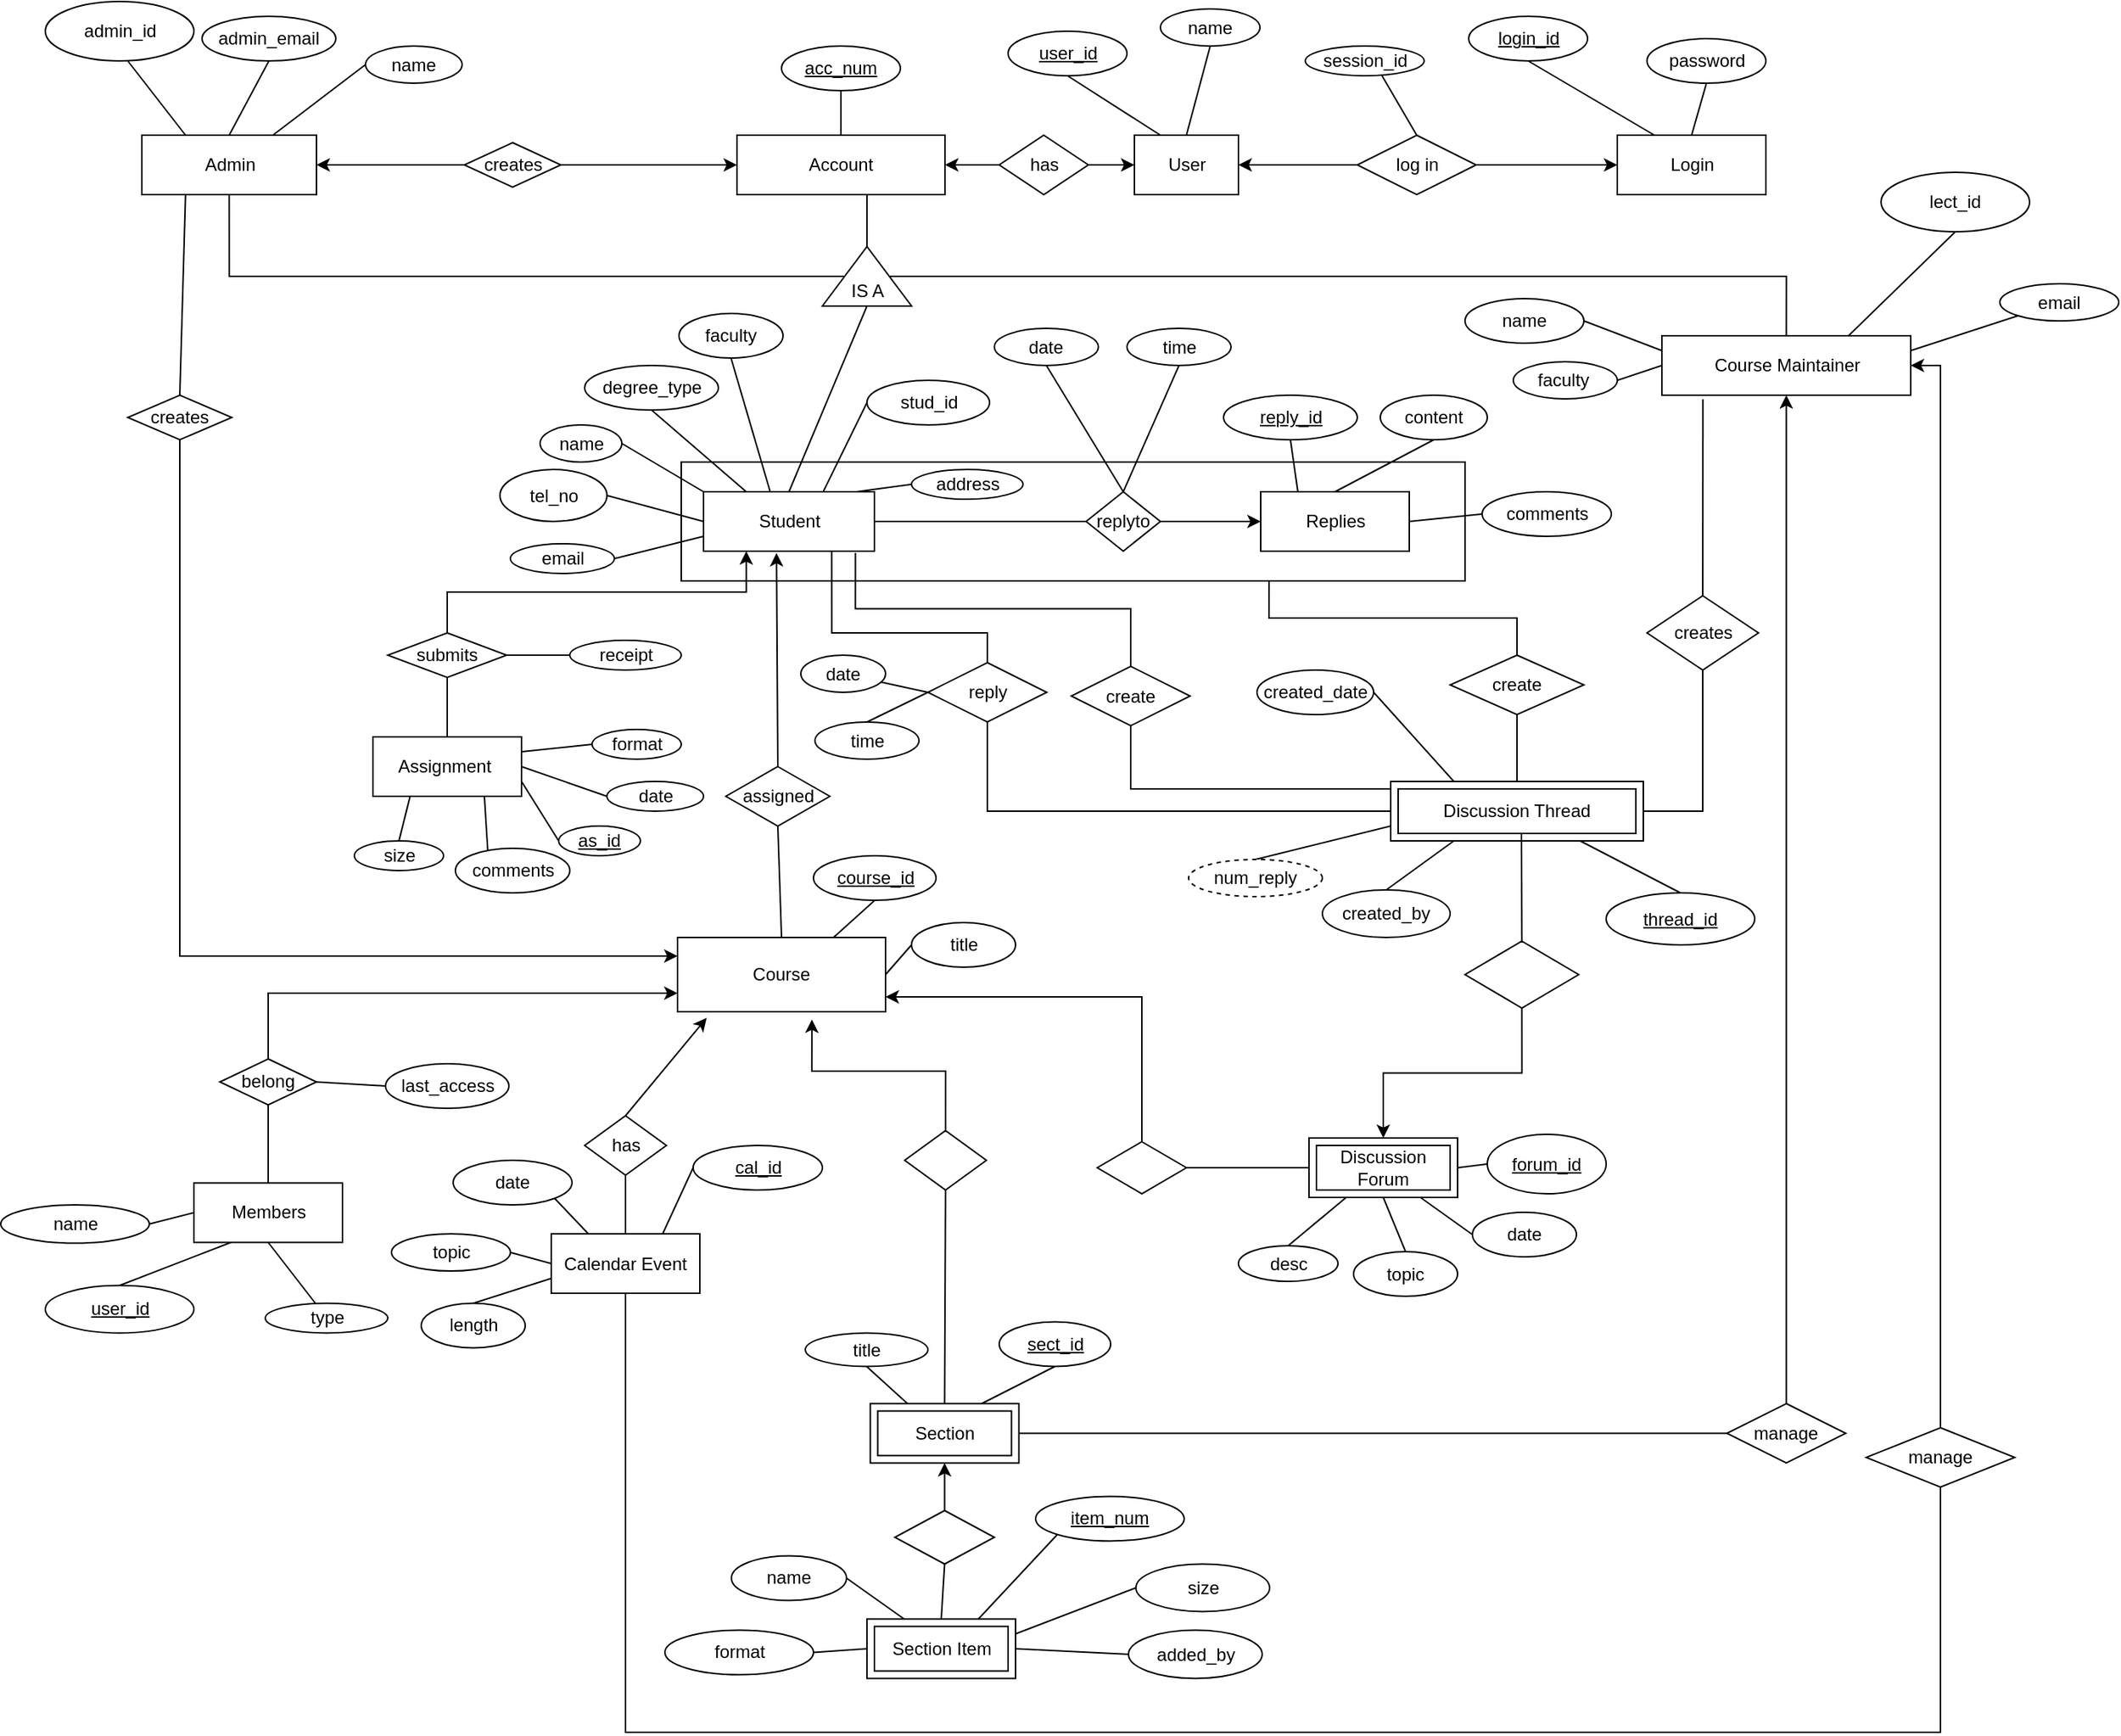 <mxfile version="16.6.1" type="github">
  <diagram id="R2lEEEUBdFMjLlhIrx00" name="Page-1">
    <mxGraphModel dx="2379" dy="620" grid="1" gridSize="10" guides="1" tooltips="1" connect="1" arrows="1" fold="1" page="1" pageScale="1" pageWidth="850" pageHeight="1100" math="0" shadow="0" extFonts="Permanent Marker^https://fonts.googleapis.com/css?family=Permanent+Marker">
      <root>
        <mxCell id="0" />
        <mxCell id="1" parent="0" />
        <mxCell id="ynPax30jrkAcBOTVVLco-183" value="" style="whiteSpace=wrap;html=1;align=center;" vertex="1" parent="1">
          <mxGeometry x="442.5" y="465" width="527.5" height="80" as="geometry" />
        </mxCell>
        <mxCell id="ynPax30jrkAcBOTVVLco-154" style="edgeStyle=none;rounded=0;orthogonalLoop=1;jettySize=auto;html=1;entryX=0.5;entryY=1;entryDx=0;entryDy=0;startArrow=none;startFill=0;endArrow=none;endFill=0;exitX=0.5;exitY=0;exitDx=0;exitDy=0;" edge="1" parent="1" source="ynPax30jrkAcBOTVVLco-2" target="ynPax30jrkAcBOTVVLco-26">
          <mxGeometry relative="1" as="geometry">
            <mxPoint x="587.5" y="775" as="sourcePoint" />
          </mxGeometry>
        </mxCell>
        <mxCell id="ynPax30jrkAcBOTVVLco-2" value="Course" style="whiteSpace=wrap;html=1;align=center;" vertex="1" parent="1">
          <mxGeometry x="440" y="785" width="140" height="50" as="geometry" />
        </mxCell>
        <mxCell id="ynPax30jrkAcBOTVVLco-147" style="edgeStyle=orthogonalEdgeStyle;rounded=0;orthogonalLoop=1;jettySize=auto;html=1;exitX=0.5;exitY=1;exitDx=0;exitDy=0;entryX=1;entryY=0.5;entryDx=0;entryDy=0;startArrow=none;startFill=0;endArrow=none;endFill=0;" edge="1" parent="1" source="ynPax30jrkAcBOTVVLco-3" target="ynPax30jrkAcBOTVVLco-50">
          <mxGeometry relative="1" as="geometry" />
        </mxCell>
        <mxCell id="ynPax30jrkAcBOTVVLco-3" value="Account" style="whiteSpace=wrap;html=1;align=center;" vertex="1" parent="1">
          <mxGeometry x="480" y="245" width="140" height="40" as="geometry" />
        </mxCell>
        <mxCell id="ynPax30jrkAcBOTVVLco-158" style="edgeStyle=none;rounded=0;orthogonalLoop=1;jettySize=auto;html=1;exitX=0.69;exitY=0.061;exitDx=0;exitDy=0;entryX=0;entryY=0.5;entryDx=0;entryDy=0;startArrow=none;startFill=0;endArrow=none;endFill=0;exitPerimeter=0;" edge="1" parent="1" source="ynPax30jrkAcBOTVVLco-5" target="ynPax30jrkAcBOTVVLco-407">
          <mxGeometry relative="1" as="geometry">
            <mxPoint x="576.25" y="425" as="targetPoint" />
          </mxGeometry>
        </mxCell>
        <mxCell id="ynPax30jrkAcBOTVVLco-160" style="edgeStyle=none;rounded=0;orthogonalLoop=1;jettySize=auto;html=1;exitX=0.854;exitY=0.016;exitDx=0;exitDy=0;entryX=0;entryY=0.5;entryDx=0;entryDy=0;startArrow=none;startFill=0;endArrow=none;endFill=0;exitPerimeter=0;" edge="1" parent="1" source="ynPax30jrkAcBOTVVLco-5" target="ynPax30jrkAcBOTVVLco-159">
          <mxGeometry relative="1" as="geometry" />
        </mxCell>
        <mxCell id="ynPax30jrkAcBOTVVLco-163" style="rounded=0;orthogonalLoop=1;jettySize=auto;html=1;exitX=0.5;exitY=0;exitDx=0;exitDy=0;entryX=0;entryY=0.5;entryDx=0;entryDy=0;startArrow=none;startFill=0;endArrow=none;endFill=0;" edge="1" parent="1" source="ynPax30jrkAcBOTVVLco-5" target="ynPax30jrkAcBOTVVLco-50">
          <mxGeometry relative="1" as="geometry" />
        </mxCell>
        <mxCell id="ynPax30jrkAcBOTVVLco-174" style="edgeStyle=none;rounded=0;orthogonalLoop=1;jettySize=auto;html=1;exitX=0.404;exitY=0.137;exitDx=0;exitDy=0;entryX=0.5;entryY=1;entryDx=0;entryDy=0;startArrow=none;startFill=0;endArrow=none;endFill=0;exitPerimeter=0;" edge="1" parent="1" source="ynPax30jrkAcBOTVVLco-5" target="ynPax30jrkAcBOTVVLco-172">
          <mxGeometry relative="1" as="geometry">
            <mxPoint x="502.5" y="415" as="targetPoint" />
          </mxGeometry>
        </mxCell>
        <mxCell id="ynPax30jrkAcBOTVVLco-181" style="edgeStyle=none;rounded=0;orthogonalLoop=1;jettySize=auto;html=1;exitX=0;exitY=0.5;exitDx=0;exitDy=0;entryX=1;entryY=0.5;entryDx=0;entryDy=0;startArrow=none;startFill=0;endArrow=none;endFill=0;" edge="1" parent="1" source="ynPax30jrkAcBOTVVLco-80" target="ynPax30jrkAcBOTVVLco-5">
          <mxGeometry relative="1" as="geometry" />
        </mxCell>
        <mxCell id="ynPax30jrkAcBOTVVLco-5" value="Student" style="whiteSpace=wrap;html=1;align=center;" vertex="1" parent="1">
          <mxGeometry x="457.5" y="485" width="115" height="40" as="geometry" />
        </mxCell>
        <mxCell id="ynPax30jrkAcBOTVVLco-132" style="edgeStyle=none;rounded=0;orthogonalLoop=1;jettySize=auto;html=1;exitX=0;exitY=0.5;exitDx=0;exitDy=0;entryX=1;entryY=0.5;entryDx=0;entryDy=0;endArrow=classic;endFill=1;" edge="1" parent="1" source="ynPax30jrkAcBOTVVLco-17" target="ynPax30jrkAcBOTVVLco-6">
          <mxGeometry relative="1" as="geometry" />
        </mxCell>
        <mxCell id="ynPax30jrkAcBOTVVLco-142" style="edgeStyle=none;rounded=0;orthogonalLoop=1;jettySize=auto;html=1;exitX=0.5;exitY=0;exitDx=0;exitDy=0;entryX=0.5;entryY=1;entryDx=0;entryDy=0;startArrow=none;startFill=0;endArrow=none;endFill=0;" edge="1" parent="1" source="ynPax30jrkAcBOTVVLco-6" target="ynPax30jrkAcBOTVVLco-45">
          <mxGeometry relative="1" as="geometry" />
        </mxCell>
        <mxCell id="ynPax30jrkAcBOTVVLco-151" style="edgeStyle=none;rounded=0;orthogonalLoop=1;jettySize=auto;html=1;exitX=0.25;exitY=1;exitDx=0;exitDy=0;entryX=0.5;entryY=0;entryDx=0;entryDy=0;startArrow=none;startFill=0;endArrow=none;endFill=0;" edge="1" parent="1" source="ynPax30jrkAcBOTVVLco-6" target="ynPax30jrkAcBOTVVLco-16">
          <mxGeometry relative="1" as="geometry" />
        </mxCell>
        <mxCell id="ynPax30jrkAcBOTVVLco-6" value="Admin" style="whiteSpace=wrap;html=1;align=center;" vertex="1" parent="1">
          <mxGeometry x="79.5" y="245" width="117.5" height="40" as="geometry" />
        </mxCell>
        <mxCell id="ynPax30jrkAcBOTVVLco-297" style="edgeStyle=none;rounded=0;orthogonalLoop=1;jettySize=auto;html=1;exitX=0;exitY=0.25;exitDx=0;exitDy=0;entryX=1;entryY=0.5;entryDx=0;entryDy=0;startArrow=none;startFill=0;endArrow=none;endFill=0;" edge="1" parent="1" source="ynPax30jrkAcBOTVVLco-7" target="ynPax30jrkAcBOTVVLco-296">
          <mxGeometry relative="1" as="geometry" />
        </mxCell>
        <mxCell id="ynPax30jrkAcBOTVVLco-299" style="edgeStyle=none;rounded=0;orthogonalLoop=1;jettySize=auto;html=1;exitX=1;exitY=0.25;exitDx=0;exitDy=0;startArrow=none;startFill=0;endArrow=none;endFill=0;" edge="1" parent="1" source="ynPax30jrkAcBOTVVLco-7" target="ynPax30jrkAcBOTVVLco-298">
          <mxGeometry relative="1" as="geometry" />
        </mxCell>
        <mxCell id="ynPax30jrkAcBOTVVLco-301" style="edgeStyle=none;rounded=0;orthogonalLoop=1;jettySize=auto;html=1;exitX=0;exitY=0.5;exitDx=0;exitDy=0;entryX=1;entryY=0.5;entryDx=0;entryDy=0;startArrow=none;startFill=0;endArrow=none;endFill=0;" edge="1" parent="1" source="ynPax30jrkAcBOTVVLco-7" target="ynPax30jrkAcBOTVVLco-300">
          <mxGeometry relative="1" as="geometry">
            <mxPoint x="912.5" y="395" as="sourcePoint" />
          </mxGeometry>
        </mxCell>
        <mxCell id="ynPax30jrkAcBOTVVLco-333" style="edgeStyle=orthogonalEdgeStyle;rounded=0;orthogonalLoop=1;jettySize=auto;html=1;exitX=0.5;exitY=0;exitDx=0;exitDy=0;startArrow=none;startFill=0;endArrow=classic;endFill=1;entryX=1;entryY=0.5;entryDx=0;entryDy=0;" edge="1" parent="1" source="ynPax30jrkAcBOTVVLco-331" target="ynPax30jrkAcBOTVVLco-7">
          <mxGeometry relative="1" as="geometry">
            <mxPoint x="1172.5" y="400.471" as="sourcePoint" />
          </mxGeometry>
        </mxCell>
        <mxCell id="ynPax30jrkAcBOTVVLco-7" value="Course Maintainer" style="whiteSpace=wrap;html=1;align=center;" vertex="1" parent="1">
          <mxGeometry x="1102.5" y="380" width="167.5" height="40" as="geometry" />
        </mxCell>
        <mxCell id="ynPax30jrkAcBOTVVLco-262" style="edgeStyle=none;rounded=0;orthogonalLoop=1;jettySize=auto;html=1;exitX=1;exitY=0.5;exitDx=0;exitDy=0;entryX=0;entryY=0.5;entryDx=0;entryDy=0;startArrow=none;startFill=0;endArrow=none;endFill=0;" edge="1" parent="1" source="ynPax30jrkAcBOTVVLco-8" target="ynPax30jrkAcBOTVVLco-116">
          <mxGeometry relative="1" as="geometry" />
        </mxCell>
        <mxCell id="ynPax30jrkAcBOTVVLco-264" style="rounded=0;orthogonalLoop=1;jettySize=auto;html=1;exitX=0.5;exitY=0;exitDx=0;exitDy=0;entryX=0.5;entryY=1;entryDx=0;entryDy=0;startArrow=none;startFill=0;endArrow=classic;endFill=1;" edge="1" parent="1" source="ynPax30jrkAcBOTVVLco-374" target="ynPax30jrkAcBOTVVLco-8">
          <mxGeometry relative="1" as="geometry">
            <mxPoint x="620.375" y="1168.75" as="sourcePoint" />
          </mxGeometry>
        </mxCell>
        <mxCell id="ynPax30jrkAcBOTVVLco-277" style="edgeStyle=none;rounded=0;orthogonalLoop=1;jettySize=auto;html=1;exitX=0.75;exitY=0;exitDx=0;exitDy=0;entryX=0.5;entryY=1;entryDx=0;entryDy=0;startArrow=none;startFill=0;endArrow=none;endFill=0;" edge="1" parent="1" source="ynPax30jrkAcBOTVVLco-8" target="ynPax30jrkAcBOTVVLco-274">
          <mxGeometry relative="1" as="geometry">
            <mxPoint x="667.25" y="1073.75" as="targetPoint" />
          </mxGeometry>
        </mxCell>
        <mxCell id="ynPax30jrkAcBOTVVLco-278" style="edgeStyle=none;rounded=0;orthogonalLoop=1;jettySize=auto;html=1;exitX=0.25;exitY=0;exitDx=0;exitDy=0;entryX=0.5;entryY=1;entryDx=0;entryDy=0;startArrow=none;startFill=0;endArrow=none;endFill=0;" edge="1" parent="1" source="ynPax30jrkAcBOTVVLco-8" target="ynPax30jrkAcBOTVVLco-275">
          <mxGeometry relative="1" as="geometry">
            <mxPoint x="553.5" y="1081.25" as="targetPoint" />
          </mxGeometry>
        </mxCell>
        <mxCell id="ynPax30jrkAcBOTVVLco-8" value="Section" style="shape=ext;margin=3;double=1;whiteSpace=wrap;html=1;align=center;" vertex="1" parent="1">
          <mxGeometry x="569.75" y="1098.75" width="100" height="40" as="geometry" />
        </mxCell>
        <mxCell id="ynPax30jrkAcBOTVVLco-322" style="edgeStyle=none;rounded=0;orthogonalLoop=1;jettySize=auto;html=1;exitX=1;exitY=0.5;exitDx=0;exitDy=0;entryX=0;entryY=0.5;entryDx=0;entryDy=0;startArrow=none;startFill=0;endArrow=none;endFill=0;" edge="1" parent="1" source="ynPax30jrkAcBOTVVLco-375" target="ynPax30jrkAcBOTVVLco-317">
          <mxGeometry relative="1" as="geometry">
            <mxPoint x="669.75" y="1258.75" as="sourcePoint" />
          </mxGeometry>
        </mxCell>
        <mxCell id="ynPax30jrkAcBOTVVLco-211" style="edgeStyle=none;rounded=0;orthogonalLoop=1;jettySize=auto;html=1;exitX=1;exitY=0.75;exitDx=0;exitDy=0;entryX=0;entryY=0.5;entryDx=0;entryDy=0;startArrow=none;startFill=0;endArrow=none;endFill=0;" edge="1" parent="1" source="ynPax30jrkAcBOTVVLco-10" target="ynPax30jrkAcBOTVVLco-210">
          <mxGeometry relative="1" as="geometry" />
        </mxCell>
        <mxCell id="ynPax30jrkAcBOTVVLco-216" style="edgeStyle=none;rounded=0;orthogonalLoop=1;jettySize=auto;html=1;exitX=1;exitY=0.25;exitDx=0;exitDy=0;entryX=0;entryY=0.5;entryDx=0;entryDy=0;startArrow=none;startFill=0;endArrow=none;endFill=0;" edge="1" parent="1" source="ynPax30jrkAcBOTVVLco-10" target="ynPax30jrkAcBOTVVLco-213">
          <mxGeometry relative="1" as="geometry" />
        </mxCell>
        <mxCell id="ynPax30jrkAcBOTVVLco-217" style="edgeStyle=none;rounded=0;orthogonalLoop=1;jettySize=auto;html=1;exitX=1;exitY=0.5;exitDx=0;exitDy=0;entryX=0;entryY=0.5;entryDx=0;entryDy=0;startArrow=none;startFill=0;endArrow=none;endFill=0;" edge="1" parent="1" source="ynPax30jrkAcBOTVVLco-10" target="ynPax30jrkAcBOTVVLco-215">
          <mxGeometry relative="1" as="geometry" />
        </mxCell>
        <mxCell id="ynPax30jrkAcBOTVVLco-218" style="edgeStyle=none;rounded=0;orthogonalLoop=1;jettySize=auto;html=1;exitX=0.25;exitY=1;exitDx=0;exitDy=0;entryX=0.5;entryY=0;entryDx=0;entryDy=0;startArrow=none;startFill=0;endArrow=none;endFill=0;" edge="1" parent="1" source="ynPax30jrkAcBOTVVLco-10" target="ynPax30jrkAcBOTVVLco-214">
          <mxGeometry relative="1" as="geometry">
            <mxPoint x="307.5" y="700" as="targetPoint" />
          </mxGeometry>
        </mxCell>
        <mxCell id="ynPax30jrkAcBOTVVLco-293" style="rounded=0;orthogonalLoop=1;jettySize=auto;html=1;exitX=0.75;exitY=1;exitDx=0;exitDy=0;entryX=0.286;entryY=0.167;entryDx=0;entryDy=0;entryPerimeter=0;startArrow=none;startFill=0;endArrow=none;endFill=0;" edge="1" parent="1" source="ynPax30jrkAcBOTVVLco-10" target="ynPax30jrkAcBOTVVLco-292">
          <mxGeometry relative="1" as="geometry" />
        </mxCell>
        <mxCell id="ynPax30jrkAcBOTVVLco-10" value="Assignment&amp;nbsp;" style="whiteSpace=wrap;html=1;align=center;" vertex="1" parent="1">
          <mxGeometry x="235" y="650" width="100" height="40" as="geometry" />
        </mxCell>
        <mxCell id="ynPax30jrkAcBOTVVLco-283" style="edgeStyle=none;rounded=0;orthogonalLoop=1;jettySize=auto;html=1;exitX=0.5;exitY=1;exitDx=0;exitDy=0;entryX=0.5;entryY=0;entryDx=0;entryDy=0;startArrow=none;startFill=0;endArrow=none;endFill=0;" edge="1" parent="1" source="ynPax30jrkAcBOTVVLco-11" target="ynPax30jrkAcBOTVVLco-281">
          <mxGeometry relative="1" as="geometry" />
        </mxCell>
        <mxCell id="ynPax30jrkAcBOTVVLco-284" style="edgeStyle=none;rounded=0;orthogonalLoop=1;jettySize=auto;html=1;exitX=1;exitY=0.5;exitDx=0;exitDy=0;entryX=0;entryY=0.5;entryDx=0;entryDy=0;startArrow=none;startFill=0;endArrow=none;endFill=0;" edge="1" parent="1" source="ynPax30jrkAcBOTVVLco-11" target="ynPax30jrkAcBOTVVLco-280">
          <mxGeometry relative="1" as="geometry" />
        </mxCell>
        <mxCell id="ynPax30jrkAcBOTVVLco-285" style="edgeStyle=none;rounded=0;orthogonalLoop=1;jettySize=auto;html=1;exitX=0.75;exitY=1;exitDx=0;exitDy=0;entryX=0;entryY=0.5;entryDx=0;entryDy=0;startArrow=none;startFill=0;endArrow=none;endFill=0;" edge="1" parent="1" source="ynPax30jrkAcBOTVVLco-11" target="ynPax30jrkAcBOTVVLco-282">
          <mxGeometry relative="1" as="geometry" />
        </mxCell>
        <mxCell id="ynPax30jrkAcBOTVVLco-378" style="rounded=0;orthogonalLoop=1;jettySize=auto;html=1;exitX=0.25;exitY=1;exitDx=0;exitDy=0;startArrow=none;startFill=0;endArrow=none;endFill=0;entryX=0.5;entryY=0;entryDx=0;entryDy=0;" edge="1" parent="1" source="ynPax30jrkAcBOTVVLco-11" target="ynPax30jrkAcBOTVVLco-377">
          <mxGeometry relative="1" as="geometry">
            <mxPoint x="850" y="995" as="targetPoint" />
          </mxGeometry>
        </mxCell>
        <mxCell id="ynPax30jrkAcBOTVVLco-11" value="Discussion Forum" style="shape=ext;margin=3;double=1;whiteSpace=wrap;html=1;align=center;" vertex="1" parent="1">
          <mxGeometry x="865" y="920" width="100" height="40" as="geometry" />
        </mxCell>
        <mxCell id="ynPax30jrkAcBOTVVLco-209" style="edgeStyle=none;rounded=0;orthogonalLoop=1;jettySize=auto;html=1;exitX=0.25;exitY=0;exitDx=0;exitDy=0;entryX=0.5;entryY=1;entryDx=0;entryDy=0;startArrow=none;startFill=0;endArrow=none;endFill=0;" edge="1" parent="1" source="ynPax30jrkAcBOTVVLco-13" target="ynPax30jrkAcBOTVVLco-208">
          <mxGeometry relative="1" as="geometry" />
        </mxCell>
        <mxCell id="ynPax30jrkAcBOTVVLco-13" value="Replies" style="whiteSpace=wrap;html=1;align=center;" vertex="1" parent="1">
          <mxGeometry x="832.5" y="485" width="100" height="40" as="geometry" />
        </mxCell>
        <mxCell id="ynPax30jrkAcBOTVVLco-14" value="Login" style="whiteSpace=wrap;html=1;align=center;" vertex="1" parent="1">
          <mxGeometry x="1072.5" y="245" width="100" height="40" as="geometry" />
        </mxCell>
        <mxCell id="ynPax30jrkAcBOTVVLco-133" style="edgeStyle=none;rounded=0;orthogonalLoop=1;jettySize=auto;html=1;exitX=1;exitY=0.5;exitDx=0;exitDy=0;entryX=0;entryY=0.5;entryDx=0;entryDy=0;endArrow=classic;endFill=1;" edge="1" parent="1" source="ynPax30jrkAcBOTVVLco-17" target="ynPax30jrkAcBOTVVLco-3">
          <mxGeometry relative="1" as="geometry" />
        </mxCell>
        <mxCell id="ynPax30jrkAcBOTVVLco-17" value="creates" style="shape=rhombus;perimeter=rhombusPerimeter;whiteSpace=wrap;html=1;align=center;" vertex="1" parent="1">
          <mxGeometry x="296.5" y="250" width="65" height="30" as="geometry" />
        </mxCell>
        <mxCell id="ynPax30jrkAcBOTVVLco-236" style="edgeStyle=orthogonalEdgeStyle;rounded=0;orthogonalLoop=1;jettySize=auto;html=1;exitX=0.5;exitY=1;exitDx=0;exitDy=0;entryX=1;entryY=0.5;entryDx=0;entryDy=0;startArrow=none;startFill=0;endArrow=none;endFill=0;" edge="1" parent="1" source="ynPax30jrkAcBOTVVLco-18" target="ynPax30jrkAcBOTVVLco-186">
          <mxGeometry relative="1" as="geometry" />
        </mxCell>
        <mxCell id="ynPax30jrkAcBOTVVLco-365" style="rounded=0;orthogonalLoop=1;jettySize=auto;html=1;exitX=0.5;exitY=0;exitDx=0;exitDy=0;entryX=0.165;entryY=1.069;entryDx=0;entryDy=0;startArrow=none;startFill=0;endArrow=none;endFill=0;entryPerimeter=0;" edge="1" parent="1" source="ynPax30jrkAcBOTVVLco-18" target="ynPax30jrkAcBOTVVLco-7">
          <mxGeometry relative="1" as="geometry" />
        </mxCell>
        <mxCell id="ynPax30jrkAcBOTVVLco-18" value="creates" style="shape=rhombus;perimeter=rhombusPerimeter;whiteSpace=wrap;html=1;align=center;" vertex="1" parent="1">
          <mxGeometry x="1092.5" y="555" width="75" height="50" as="geometry" />
        </mxCell>
        <mxCell id="ynPax30jrkAcBOTVVLco-136" style="edgeStyle=none;rounded=0;orthogonalLoop=1;jettySize=auto;html=1;exitX=1;exitY=0.5;exitDx=0;exitDy=0;entryX=0;entryY=0.5;entryDx=0;entryDy=0;endArrow=none;endFill=0;startArrow=classic;startFill=1;" edge="1" parent="1" source="ynPax30jrkAcBOTVVLco-3" target="ynPax30jrkAcBOTVVLco-22">
          <mxGeometry relative="1" as="geometry" />
        </mxCell>
        <mxCell id="ynPax30jrkAcBOTVVLco-137" style="edgeStyle=none;rounded=0;orthogonalLoop=1;jettySize=auto;html=1;exitX=1;exitY=0.5;exitDx=0;exitDy=0;entryX=0;entryY=0.5;entryDx=0;entryDy=0;startArrow=none;startFill=0;endArrow=classic;endFill=1;" edge="1" parent="1" source="ynPax30jrkAcBOTVVLco-22" target="ynPax30jrkAcBOTVVLco-49">
          <mxGeometry relative="1" as="geometry" />
        </mxCell>
        <mxCell id="ynPax30jrkAcBOTVVLco-22" value="has" style="shape=rhombus;perimeter=rhombusPerimeter;whiteSpace=wrap;html=1;align=center;" vertex="1" parent="1">
          <mxGeometry x="656.5" y="245" width="60" height="40" as="geometry" />
        </mxCell>
        <mxCell id="ynPax30jrkAcBOTVVLco-179" style="edgeStyle=none;rounded=0;orthogonalLoop=1;jettySize=auto;html=1;exitX=0.5;exitY=0;exitDx=0;exitDy=0;startArrow=none;startFill=0;endArrow=classic;endFill=1;entryX=0.427;entryY=1.031;entryDx=0;entryDy=0;entryPerimeter=0;" edge="1" parent="1" source="ynPax30jrkAcBOTVVLco-26" target="ynPax30jrkAcBOTVVLco-5">
          <mxGeometry relative="1" as="geometry">
            <mxPoint x="507.5" y="530" as="targetPoint" />
          </mxGeometry>
        </mxCell>
        <mxCell id="ynPax30jrkAcBOTVVLco-26" value="assigned" style="shape=rhombus;perimeter=rhombusPerimeter;whiteSpace=wrap;html=1;align=center;" vertex="1" parent="1">
          <mxGeometry x="472.5" y="670" width="70" height="40" as="geometry" />
        </mxCell>
        <mxCell id="ynPax30jrkAcBOTVVLco-223" style="edgeStyle=orthogonalEdgeStyle;rounded=0;orthogonalLoop=1;jettySize=auto;html=1;exitX=0.5;exitY=0;exitDx=0;exitDy=0;startArrow=none;startFill=0;endArrow=none;endFill=0;entryX=0.75;entryY=1;entryDx=0;entryDy=0;" edge="1" parent="1" source="ynPax30jrkAcBOTVVLco-27" target="ynPax30jrkAcBOTVVLco-183">
          <mxGeometry relative="1" as="geometry">
            <mxPoint x="827.5" y="540" as="targetPoint" />
          </mxGeometry>
        </mxCell>
        <mxCell id="ynPax30jrkAcBOTVVLco-27" value="create" style="shape=rhombus;perimeter=rhombusPerimeter;whiteSpace=wrap;html=1;align=center;" vertex="1" parent="1">
          <mxGeometry x="960" y="595" width="90" height="40" as="geometry" />
        </mxCell>
        <mxCell id="ynPax30jrkAcBOTVVLco-30" value="user_id" style="ellipse;whiteSpace=wrap;html=1;align=center;fontStyle=4;" vertex="1" parent="1">
          <mxGeometry x="662.5" y="175" width="80" height="30" as="geometry" />
        </mxCell>
        <mxCell id="ynPax30jrkAcBOTVVLco-47" style="rounded=0;orthogonalLoop=1;jettySize=auto;html=1;exitX=0.5;exitY=1;exitDx=0;exitDy=0;entryX=0.25;entryY=0;entryDx=0;entryDy=0;endArrow=none;endFill=0;" edge="1" parent="1" source="ynPax30jrkAcBOTVVLco-31" target="ynPax30jrkAcBOTVVLco-14">
          <mxGeometry relative="1" as="geometry" />
        </mxCell>
        <mxCell id="ynPax30jrkAcBOTVVLco-31" value="login_id" style="ellipse;whiteSpace=wrap;html=1;align=center;fontStyle=4;" vertex="1" parent="1">
          <mxGeometry x="972.5" y="165" width="80" height="30" as="geometry" />
        </mxCell>
        <mxCell id="ynPax30jrkAcBOTVVLco-141" style="edgeStyle=none;rounded=0;orthogonalLoop=1;jettySize=auto;html=1;exitX=0.5;exitY=1;exitDx=0;exitDy=0;entryX=0.5;entryY=0;entryDx=0;entryDy=0;startArrow=none;startFill=0;endArrow=none;endFill=0;" edge="1" parent="1" source="ynPax30jrkAcBOTVVLco-32" target="ynPax30jrkAcBOTVVLco-3">
          <mxGeometry relative="1" as="geometry" />
        </mxCell>
        <mxCell id="ynPax30jrkAcBOTVVLco-32" value="acc_num" style="ellipse;whiteSpace=wrap;html=1;align=center;fontStyle=4;" vertex="1" parent="1">
          <mxGeometry x="510" y="185" width="80" height="30" as="geometry" />
        </mxCell>
        <mxCell id="ynPax30jrkAcBOTVVLco-134" style="edgeStyle=none;rounded=0;orthogonalLoop=1;jettySize=auto;html=1;exitX=0.5;exitY=1;exitDx=0;exitDy=0;endArrow=none;endFill=0;entryX=0.25;entryY=0;entryDx=0;entryDy=0;" edge="1" parent="1" target="ynPax30jrkAcBOTVVLco-6">
          <mxGeometry relative="1" as="geometry">
            <mxPoint x="70" y="195" as="sourcePoint" />
            <mxPoint x="202.5" y="215" as="targetPoint" />
          </mxGeometry>
        </mxCell>
        <mxCell id="ynPax30jrkAcBOTVVLco-152" style="edgeStyle=orthogonalEdgeStyle;rounded=0;orthogonalLoop=1;jettySize=auto;html=1;exitX=0.5;exitY=1;exitDx=0;exitDy=0;entryX=0;entryY=0.25;entryDx=0;entryDy=0;startArrow=none;startFill=0;endArrow=classic;endFill=1;" edge="1" parent="1" source="ynPax30jrkAcBOTVVLco-16" target="ynPax30jrkAcBOTVVLco-2">
          <mxGeometry relative="1" as="geometry" />
        </mxCell>
        <mxCell id="ynPax30jrkAcBOTVVLco-16" value="creates" style="shape=rhombus;perimeter=rhombusPerimeter;whiteSpace=wrap;html=1;align=center;" vertex="1" parent="1">
          <mxGeometry x="70" y="420" width="70" height="30" as="geometry" />
        </mxCell>
        <mxCell id="ynPax30jrkAcBOTVVLco-43" style="edgeStyle=orthogonalEdgeStyle;rounded=0;orthogonalLoop=1;jettySize=auto;html=1;exitX=0.5;exitY=1;exitDx=0;exitDy=0;" edge="1" parent="1" source="ynPax30jrkAcBOTVVLco-31" target="ynPax30jrkAcBOTVVLco-31">
          <mxGeometry relative="1" as="geometry" />
        </mxCell>
        <mxCell id="ynPax30jrkAcBOTVVLco-197" value="" style="edgeStyle=none;rounded=0;orthogonalLoop=1;jettySize=auto;html=1;startArrow=none;startFill=0;endArrow=none;endFill=0;exitX=0.5;exitY=1;exitDx=0;exitDy=0;entryX=0.75;entryY=0;entryDx=0;entryDy=0;" edge="1" parent="1" source="ynPax30jrkAcBOTVVLco-44" target="ynPax30jrkAcBOTVVLco-2">
          <mxGeometry relative="1" as="geometry">
            <mxPoint x="665.631" y="748.883" as="sourcePoint" />
            <mxPoint x="624.519" y="785" as="targetPoint" />
          </mxGeometry>
        </mxCell>
        <mxCell id="ynPax30jrkAcBOTVVLco-44" value="course_id" style="ellipse;whiteSpace=wrap;html=1;align=center;fontStyle=4;" vertex="1" parent="1">
          <mxGeometry x="531.5" y="730" width="82.5" height="30" as="geometry" />
        </mxCell>
        <mxCell id="ynPax30jrkAcBOTVVLco-45" value="admin_email" style="ellipse;whiteSpace=wrap;html=1;align=center;" vertex="1" parent="1">
          <mxGeometry x="120" y="165" width="90" height="30" as="geometry" />
        </mxCell>
        <mxCell id="ynPax30jrkAcBOTVVLco-46" value="password" style="ellipse;whiteSpace=wrap;html=1;align=center;" vertex="1" parent="1">
          <mxGeometry x="1092.5" y="180" width="80" height="30" as="geometry" />
        </mxCell>
        <mxCell id="ynPax30jrkAcBOTVVLco-48" style="rounded=0;orthogonalLoop=1;jettySize=auto;html=1;exitX=0.5;exitY=1;exitDx=0;exitDy=0;entryX=0.5;entryY=0;entryDx=0;entryDy=0;endArrow=none;endFill=0;" edge="1" parent="1" source="ynPax30jrkAcBOTVVLco-46" target="ynPax30jrkAcBOTVVLco-14">
          <mxGeometry relative="1" as="geometry">
            <mxPoint x="1062.5" y="255" as="sourcePoint" />
            <mxPoint x="1137.5" y="325" as="targetPoint" />
          </mxGeometry>
        </mxCell>
        <mxCell id="ynPax30jrkAcBOTVVLco-138" style="edgeStyle=none;rounded=0;orthogonalLoop=1;jettySize=auto;html=1;exitX=0;exitY=0.5;exitDx=0;exitDy=0;entryX=1;entryY=0.5;entryDx=0;entryDy=0;startArrow=none;startFill=0;endArrow=classic;endFill=1;" edge="1" parent="1" source="ynPax30jrkAcBOTVVLco-124" target="ynPax30jrkAcBOTVVLco-49">
          <mxGeometry relative="1" as="geometry" />
        </mxCell>
        <mxCell id="ynPax30jrkAcBOTVVLco-144" style="edgeStyle=none;rounded=0;orthogonalLoop=1;jettySize=auto;html=1;exitX=0.25;exitY=0;exitDx=0;exitDy=0;entryX=0.5;entryY=1;entryDx=0;entryDy=0;startArrow=none;startFill=0;endArrow=none;endFill=0;" edge="1" parent="1" source="ynPax30jrkAcBOTVVLco-49" target="ynPax30jrkAcBOTVVLco-30">
          <mxGeometry relative="1" as="geometry" />
        </mxCell>
        <mxCell id="ynPax30jrkAcBOTVVLco-49" value="User" style="whiteSpace=wrap;html=1;align=center;" vertex="1" parent="1">
          <mxGeometry x="747.5" y="245" width="70" height="40" as="geometry" />
        </mxCell>
        <mxCell id="ynPax30jrkAcBOTVVLco-148" style="edgeStyle=orthogonalEdgeStyle;rounded=0;orthogonalLoop=1;jettySize=auto;html=1;exitX=0.5;exitY=0;exitDx=0;exitDy=0;entryX=0.5;entryY=1;entryDx=0;entryDy=0;startArrow=none;startFill=0;endArrow=none;endFill=0;" edge="1" parent="1" source="ynPax30jrkAcBOTVVLco-50" target="ynPax30jrkAcBOTVVLco-6">
          <mxGeometry relative="1" as="geometry" />
        </mxCell>
        <mxCell id="ynPax30jrkAcBOTVVLco-150" style="edgeStyle=orthogonalEdgeStyle;rounded=0;orthogonalLoop=1;jettySize=auto;html=1;exitX=0.5;exitY=1;exitDx=0;exitDy=0;startArrow=none;startFill=0;endArrow=none;endFill=0;entryX=0.5;entryY=0;entryDx=0;entryDy=0;" edge="1" parent="1" source="ynPax30jrkAcBOTVVLco-50" target="ynPax30jrkAcBOTVVLco-7">
          <mxGeometry relative="1" as="geometry">
            <mxPoint x="867.5" y="385" as="targetPoint" />
          </mxGeometry>
        </mxCell>
        <mxCell id="ynPax30jrkAcBOTVVLco-50" value="&lt;p style=&quot;line-height: 0.9&quot;&gt;&lt;br&gt;&lt;/p&gt;" style="triangle;whiteSpace=wrap;html=1;rotation=-90;" vertex="1" parent="1">
          <mxGeometry x="547.5" y="310" width="40" height="60" as="geometry" />
        </mxCell>
        <mxCell id="ynPax30jrkAcBOTVVLco-182" style="edgeStyle=none;rounded=0;orthogonalLoop=1;jettySize=auto;html=1;exitX=1;exitY=0.5;exitDx=0;exitDy=0;entryX=0;entryY=0.5;entryDx=0;entryDy=0;startArrow=none;startFill=0;endArrow=classic;endFill=1;" edge="1" parent="1" source="ynPax30jrkAcBOTVVLco-80" target="ynPax30jrkAcBOTVVLco-13">
          <mxGeometry relative="1" as="geometry" />
        </mxCell>
        <mxCell id="ynPax30jrkAcBOTVVLco-80" value="replyto" style="shape=rhombus;perimeter=rhombusPerimeter;whiteSpace=wrap;html=1;align=center;" vertex="1" parent="1">
          <mxGeometry x="715" y="485" width="50" height="40" as="geometry" />
        </mxCell>
        <mxCell id="ynPax30jrkAcBOTVVLco-196" style="edgeStyle=none;rounded=0;orthogonalLoop=1;jettySize=auto;html=1;exitX=1;exitY=0.5;exitDx=0;exitDy=0;entryX=0;entryY=0.5;entryDx=0;entryDy=0;startArrow=none;startFill=0;endArrow=none;endFill=0;" edge="1" parent="1" source="ynPax30jrkAcBOTVVLco-85" target="ynPax30jrkAcBOTVVLco-11">
          <mxGeometry relative="1" as="geometry" />
        </mxCell>
        <mxCell id="ynPax30jrkAcBOTVVLco-290" style="rounded=0;orthogonalLoop=1;jettySize=auto;html=1;exitX=0.5;exitY=0;exitDx=0;exitDy=0;startArrow=none;startFill=0;endArrow=classic;endFill=1;edgeStyle=orthogonalEdgeStyle;" edge="1" parent="1" source="ynPax30jrkAcBOTVVLco-85">
          <mxGeometry relative="1" as="geometry">
            <mxPoint x="580" y="825" as="targetPoint" />
            <Array as="points">
              <mxPoint x="753" y="825" />
            </Array>
          </mxGeometry>
        </mxCell>
        <mxCell id="ynPax30jrkAcBOTVVLco-85" value="" style="shape=rhombus;perimeter=rhombusPerimeter;whiteSpace=wrap;html=1;align=center;" vertex="1" parent="1">
          <mxGeometry x="722.5" y="922.5" width="60" height="35" as="geometry" />
        </mxCell>
        <mxCell id="ynPax30jrkAcBOTVVLco-189" style="edgeStyle=orthogonalEdgeStyle;rounded=0;orthogonalLoop=1;jettySize=auto;html=1;exitX=0.5;exitY=0;exitDx=0;exitDy=0;startArrow=none;startFill=0;endArrow=classic;endFill=1;entryX=0.25;entryY=1;entryDx=0;entryDy=0;" edge="1" parent="1" source="ynPax30jrkAcBOTVVLco-101" target="ynPax30jrkAcBOTVVLco-5">
          <mxGeometry relative="1" as="geometry">
            <mxPoint x="512.5" y="550" as="targetPoint" />
          </mxGeometry>
        </mxCell>
        <mxCell id="ynPax30jrkAcBOTVVLco-193" style="edgeStyle=none;rounded=0;orthogonalLoop=1;jettySize=auto;html=1;exitX=1;exitY=0.5;exitDx=0;exitDy=0;entryX=0;entryY=0.5;entryDx=0;entryDy=0;startArrow=none;startFill=0;endArrow=none;endFill=0;" edge="1" parent="1" source="ynPax30jrkAcBOTVVLco-101" target="ynPax30jrkAcBOTVVLco-192">
          <mxGeometry relative="1" as="geometry" />
        </mxCell>
        <mxCell id="ynPax30jrkAcBOTVVLco-247" style="edgeStyle=none;rounded=0;orthogonalLoop=1;jettySize=auto;html=1;exitX=0.5;exitY=1;exitDx=0;exitDy=0;entryX=0.5;entryY=0;entryDx=0;entryDy=0;startArrow=none;startFill=0;endArrow=none;endFill=0;" edge="1" parent="1" source="ynPax30jrkAcBOTVVLco-101" target="ynPax30jrkAcBOTVVLco-10">
          <mxGeometry relative="1" as="geometry" />
        </mxCell>
        <mxCell id="ynPax30jrkAcBOTVVLco-101" value="submits" style="shape=rhombus;perimeter=rhombusPerimeter;whiteSpace=wrap;html=1;align=center;" vertex="1" parent="1">
          <mxGeometry x="245" y="580" width="80" height="30" as="geometry" />
        </mxCell>
        <mxCell id="ynPax30jrkAcBOTVVLco-268" style="edgeStyle=orthogonalEdgeStyle;rounded=0;orthogonalLoop=1;jettySize=auto;html=1;exitX=0.5;exitY=0;exitDx=0;exitDy=0;entryX=0.889;entryY=1.028;entryDx=0;entryDy=0;entryPerimeter=0;startArrow=none;startFill=0;endArrow=none;endFill=0;" edge="1" parent="1" source="ynPax30jrkAcBOTVVLco-110" target="ynPax30jrkAcBOTVVLco-5">
          <mxGeometry relative="1" as="geometry" />
        </mxCell>
        <mxCell id="ynPax30jrkAcBOTVVLco-366" style="edgeStyle=orthogonalEdgeStyle;rounded=0;orthogonalLoop=1;jettySize=auto;html=1;exitX=0.5;exitY=1;exitDx=0;exitDy=0;entryX=0;entryY=0.5;entryDx=0;entryDy=0;startArrow=none;startFill=0;endArrow=none;endFill=0;" edge="1" parent="1" source="ynPax30jrkAcBOTVVLco-110" target="ynPax30jrkAcBOTVVLco-186">
          <mxGeometry relative="1" as="geometry">
            <Array as="points">
              <mxPoint x="745" y="685" />
              <mxPoint x="920" y="685" />
            </Array>
          </mxGeometry>
        </mxCell>
        <mxCell id="ynPax30jrkAcBOTVVLco-110" value="create" style="shape=rhombus;perimeter=rhombusPerimeter;whiteSpace=wrap;html=1;align=center;" vertex="1" parent="1">
          <mxGeometry x="705" y="602.5" width="80" height="40" as="geometry" />
        </mxCell>
        <mxCell id="ynPax30jrkAcBOTVVLco-263" style="rounded=0;orthogonalLoop=1;jettySize=auto;html=1;exitX=0.5;exitY=0;exitDx=0;exitDy=0;entryX=0.5;entryY=1;entryDx=0;entryDy=0;startArrow=none;startFill=0;endArrow=classic;endFill=1;" edge="1" parent="1" source="ynPax30jrkAcBOTVVLco-116" target="ynPax30jrkAcBOTVVLco-7">
          <mxGeometry relative="1" as="geometry" />
        </mxCell>
        <mxCell id="ynPax30jrkAcBOTVVLco-116" value="manage" style="shape=rhombus;perimeter=rhombusPerimeter;whiteSpace=wrap;html=1;align=center;" vertex="1" parent="1">
          <mxGeometry x="1146.25" y="1098.75" width="80" height="40" as="geometry" />
        </mxCell>
        <mxCell id="ynPax30jrkAcBOTVVLco-265" style="rounded=0;orthogonalLoop=1;jettySize=auto;html=1;exitX=0.5;exitY=1;exitDx=0;exitDy=0;entryX=0.5;entryY=0;entryDx=0;entryDy=0;startArrow=none;startFill=0;endArrow=none;endFill=0;" edge="1" parent="1" source="ynPax30jrkAcBOTVVLco-374" target="ynPax30jrkAcBOTVVLco-375">
          <mxGeometry relative="1" as="geometry">
            <mxPoint x="620.375" y="1218.75" as="sourcePoint" />
            <mxPoint x="619.75" y="1238.75" as="targetPoint" />
          </mxGeometry>
        </mxCell>
        <mxCell id="ynPax30jrkAcBOTVVLco-139" style="edgeStyle=none;rounded=0;orthogonalLoop=1;jettySize=auto;html=1;exitX=1;exitY=0.5;exitDx=0;exitDy=0;entryX=0;entryY=0.5;entryDx=0;entryDy=0;startArrow=none;startFill=0;endArrow=classic;endFill=1;" edge="1" parent="1" source="ynPax30jrkAcBOTVVLco-124" target="ynPax30jrkAcBOTVVLco-14">
          <mxGeometry relative="1" as="geometry" />
        </mxCell>
        <mxCell id="ynPax30jrkAcBOTVVLco-124" value="log in" style="shape=rhombus;perimeter=rhombusPerimeter;whiteSpace=wrap;html=1;align=center;" vertex="1" parent="1">
          <mxGeometry x="897.5" y="245" width="80" height="40" as="geometry" />
        </mxCell>
        <mxCell id="ynPax30jrkAcBOTVVLco-140" style="edgeStyle=none;rounded=0;orthogonalLoop=1;jettySize=auto;html=1;exitX=0.5;exitY=0;exitDx=0;exitDy=0;startArrow=none;startFill=0;endArrow=none;endFill=0;entryX=0.5;entryY=0;entryDx=0;entryDy=0;" edge="1" parent="1" source="ynPax30jrkAcBOTVVLco-135" target="ynPax30jrkAcBOTVVLco-124">
          <mxGeometry relative="1" as="geometry">
            <mxPoint x="902.5" y="245" as="targetPoint" />
          </mxGeometry>
        </mxCell>
        <mxCell id="ynPax30jrkAcBOTVVLco-135" value="session_id" style="ellipse;whiteSpace=wrap;html=1;align=center;" vertex="1" parent="1">
          <mxGeometry x="862.5" y="185" width="80" height="20" as="geometry" />
        </mxCell>
        <mxCell id="ynPax30jrkAcBOTVVLco-159" value="address" style="ellipse;whiteSpace=wrap;html=1;align=center;" vertex="1" parent="1">
          <mxGeometry x="597.5" y="470" width="75" height="20" as="geometry" />
        </mxCell>
        <mxCell id="ynPax30jrkAcBOTVVLco-162" style="edgeStyle=none;rounded=0;orthogonalLoop=1;jettySize=auto;html=1;exitX=0.5;exitY=1;exitDx=0;exitDy=0;entryX=0.25;entryY=0;entryDx=0;entryDy=0;startArrow=none;startFill=0;endArrow=none;endFill=0;" edge="1" parent="1" source="ynPax30jrkAcBOTVVLco-161" target="ynPax30jrkAcBOTVVLco-5">
          <mxGeometry relative="1" as="geometry" />
        </mxCell>
        <mxCell id="ynPax30jrkAcBOTVVLco-161" value="degree_type" style="ellipse;whiteSpace=wrap;html=1;align=center;" vertex="1" parent="1">
          <mxGeometry x="377.5" y="400" width="90" height="30" as="geometry" />
        </mxCell>
        <mxCell id="ynPax30jrkAcBOTVVLco-165" style="edgeStyle=none;rounded=0;orthogonalLoop=1;jettySize=auto;html=1;exitX=1;exitY=0.5;exitDx=0;exitDy=0;startArrow=none;startFill=0;endArrow=none;endFill=0;entryX=0;entryY=0;entryDx=0;entryDy=0;" edge="1" parent="1" source="ynPax30jrkAcBOTVVLco-164" target="ynPax30jrkAcBOTVVLco-5">
          <mxGeometry relative="1" as="geometry">
            <mxPoint x="462.5" y="505" as="targetPoint" />
          </mxGeometry>
        </mxCell>
        <mxCell id="ynPax30jrkAcBOTVVLco-164" value="name" style="ellipse;whiteSpace=wrap;html=1;align=center;" vertex="1" parent="1">
          <mxGeometry x="347.5" y="440" width="55" height="25" as="geometry" />
        </mxCell>
        <mxCell id="ynPax30jrkAcBOTVVLco-272" style="edgeStyle=none;rounded=0;orthogonalLoop=1;jettySize=auto;html=1;exitX=0;exitY=0.5;exitDx=0;exitDy=0;entryX=0.75;entryY=0;entryDx=0;entryDy=0;startArrow=none;startFill=0;endArrow=none;endFill=0;" edge="1" parent="1" source="ynPax30jrkAcBOTVVLco-168" target="ynPax30jrkAcBOTVVLco-6">
          <mxGeometry relative="1" as="geometry" />
        </mxCell>
        <mxCell id="ynPax30jrkAcBOTVVLco-168" value="name" style="ellipse;whiteSpace=wrap;html=1;align=center;" vertex="1" parent="1">
          <mxGeometry x="230" y="185" width="65" height="25" as="geometry" />
        </mxCell>
        <mxCell id="ynPax30jrkAcBOTVVLco-171" style="edgeStyle=none;rounded=0;orthogonalLoop=1;jettySize=auto;html=1;exitX=0.5;exitY=1;exitDx=0;exitDy=0;startArrow=none;startFill=0;endArrow=none;endFill=0;" edge="1" parent="1" source="ynPax30jrkAcBOTVVLco-159" target="ynPax30jrkAcBOTVVLco-159">
          <mxGeometry relative="1" as="geometry" />
        </mxCell>
        <mxCell id="ynPax30jrkAcBOTVVLco-172" value="faculty" style="ellipse;whiteSpace=wrap;html=1;align=center;" vertex="1" parent="1">
          <mxGeometry x="441" y="365" width="70" height="30" as="geometry" />
        </mxCell>
        <mxCell id="ynPax30jrkAcBOTVVLco-175" style="edgeStyle=none;rounded=0;orthogonalLoop=1;jettySize=auto;html=1;exitX=1;exitY=0.5;exitDx=0;exitDy=0;entryX=0;entryY=0.5;entryDx=0;entryDy=0;startArrow=none;startFill=0;endArrow=none;endFill=0;" edge="1" parent="1" source="ynPax30jrkAcBOTVVLco-403" target="ynPax30jrkAcBOTVVLco-5">
          <mxGeometry relative="1" as="geometry">
            <mxPoint x="402.5" y="495" as="sourcePoint" />
          </mxGeometry>
        </mxCell>
        <mxCell id="ynPax30jrkAcBOTVVLco-177" style="edgeStyle=none;rounded=0;orthogonalLoop=1;jettySize=auto;html=1;exitX=1;exitY=0.5;exitDx=0;exitDy=0;entryX=0;entryY=0.75;entryDx=0;entryDy=0;startArrow=none;startFill=0;endArrow=none;endFill=0;" edge="1" parent="1" source="ynPax30jrkAcBOTVVLco-176" target="ynPax30jrkAcBOTVVLco-5">
          <mxGeometry relative="1" as="geometry" />
        </mxCell>
        <mxCell id="ynPax30jrkAcBOTVVLco-176" value="email" style="ellipse;whiteSpace=wrap;html=1;align=center;" vertex="1" parent="1">
          <mxGeometry x="327.5" y="520" width="70" height="20" as="geometry" />
        </mxCell>
        <mxCell id="ynPax30jrkAcBOTVVLco-187" value="" style="edgeStyle=none;rounded=0;orthogonalLoop=1;jettySize=auto;html=1;startArrow=none;startFill=0;endArrow=none;endFill=0;entryX=0.5;entryY=1;entryDx=0;entryDy=0;" edge="1" parent="1" source="ynPax30jrkAcBOTVVLco-186" target="ynPax30jrkAcBOTVVLco-27">
          <mxGeometry relative="1" as="geometry" />
        </mxCell>
        <mxCell id="ynPax30jrkAcBOTVVLco-287" style="edgeStyle=none;rounded=0;orthogonalLoop=1;jettySize=auto;html=1;exitX=0.75;exitY=1;exitDx=0;exitDy=0;entryX=0.5;entryY=0;entryDx=0;entryDy=0;startArrow=none;startFill=0;endArrow=none;endFill=0;" edge="1" parent="1" source="ynPax30jrkAcBOTVVLco-186" target="ynPax30jrkAcBOTVVLco-286">
          <mxGeometry relative="1" as="geometry" />
        </mxCell>
        <mxCell id="ynPax30jrkAcBOTVVLco-289" style="edgeStyle=none;rounded=0;orthogonalLoop=1;jettySize=auto;html=1;exitX=0.25;exitY=0;exitDx=0;exitDy=0;entryX=1;entryY=0.5;entryDx=0;entryDy=0;startArrow=none;startFill=0;endArrow=none;endFill=0;" edge="1" parent="1" source="ynPax30jrkAcBOTVVLco-186" target="ynPax30jrkAcBOTVVLco-288">
          <mxGeometry relative="1" as="geometry" />
        </mxCell>
        <mxCell id="ynPax30jrkAcBOTVVLco-386" style="edgeStyle=none;rounded=0;orthogonalLoop=1;jettySize=auto;html=1;exitX=0.25;exitY=1;exitDx=0;exitDy=0;entryX=0.5;entryY=0;entryDx=0;entryDy=0;startArrow=none;startFill=0;endArrow=none;endFill=0;" edge="1" parent="1" source="ynPax30jrkAcBOTVVLco-186" target="ynPax30jrkAcBOTVVLco-385">
          <mxGeometry relative="1" as="geometry" />
        </mxCell>
        <mxCell id="ynPax30jrkAcBOTVVLco-389" style="edgeStyle=none;rounded=0;orthogonalLoop=1;jettySize=auto;html=1;exitX=0;exitY=0.75;exitDx=0;exitDy=0;entryX=0.5;entryY=0;entryDx=0;entryDy=0;startArrow=none;startFill=0;endArrow=none;endFill=0;" edge="1" parent="1" source="ynPax30jrkAcBOTVVLco-186" target="ynPax30jrkAcBOTVVLco-390">
          <mxGeometry relative="1" as="geometry">
            <mxPoint x="820.5" y="748" as="targetPoint" />
          </mxGeometry>
        </mxCell>
        <mxCell id="ynPax30jrkAcBOTVVLco-186" value="Discussion Thread" style="shape=ext;margin=3;double=1;whiteSpace=wrap;html=1;align=center;" vertex="1" parent="1">
          <mxGeometry x="920" y="680" width="170" height="40" as="geometry" />
        </mxCell>
        <mxCell id="ynPax30jrkAcBOTVVLco-192" value="receipt" style="ellipse;whiteSpace=wrap;html=1;align=center;" vertex="1" parent="1">
          <mxGeometry x="367.5" y="585" width="75" height="20" as="geometry" />
        </mxCell>
        <mxCell id="ynPax30jrkAcBOTVVLco-199" style="edgeStyle=none;rounded=0;orthogonalLoop=1;jettySize=auto;html=1;exitX=0;exitY=0.5;exitDx=0;exitDy=0;startArrow=none;startFill=0;endArrow=none;endFill=0;entryX=1;entryY=0.5;entryDx=0;entryDy=0;" edge="1" parent="1" source="ynPax30jrkAcBOTVVLco-198" target="ynPax30jrkAcBOTVVLco-2">
          <mxGeometry relative="1" as="geometry">
            <mxPoint x="562.5" y="685" as="targetPoint" />
          </mxGeometry>
        </mxCell>
        <mxCell id="ynPax30jrkAcBOTVVLco-198" value="title" style="ellipse;whiteSpace=wrap;html=1;align=center;" vertex="1" parent="1">
          <mxGeometry x="597.5" y="775" width="70" height="30" as="geometry" />
        </mxCell>
        <mxCell id="ynPax30jrkAcBOTVVLco-208" value="reply_id" style="ellipse;whiteSpace=wrap;html=1;align=center;fontStyle=4;" vertex="1" parent="1">
          <mxGeometry x="807.5" y="420" width="90" height="30" as="geometry" />
        </mxCell>
        <mxCell id="ynPax30jrkAcBOTVVLco-210" value="as_id" style="ellipse;whiteSpace=wrap;html=1;align=center;fontStyle=4;" vertex="1" parent="1">
          <mxGeometry x="360" y="710" width="55" height="20" as="geometry" />
        </mxCell>
        <mxCell id="ynPax30jrkAcBOTVVLco-213" value="format" style="ellipse;whiteSpace=wrap;html=1;align=center;" vertex="1" parent="1">
          <mxGeometry x="382.5" y="645" width="60" height="20" as="geometry" />
        </mxCell>
        <mxCell id="ynPax30jrkAcBOTVVLco-214" value="size" style="ellipse;whiteSpace=wrap;html=1;align=center;" vertex="1" parent="1">
          <mxGeometry x="222.5" y="720" width="60" height="20" as="geometry" />
        </mxCell>
        <mxCell id="ynPax30jrkAcBOTVVLco-215" value="date" style="ellipse;whiteSpace=wrap;html=1;align=center;" vertex="1" parent="1">
          <mxGeometry x="392.5" y="680" width="65" height="20" as="geometry" />
        </mxCell>
        <mxCell id="ynPax30jrkAcBOTVVLco-229" style="edgeStyle=orthogonalEdgeStyle;rounded=0;orthogonalLoop=1;jettySize=auto;html=1;exitX=0.5;exitY=0;exitDx=0;exitDy=0;entryX=0.75;entryY=1;entryDx=0;entryDy=0;startArrow=none;startFill=0;endArrow=none;endFill=0;" edge="1" parent="1" source="ynPax30jrkAcBOTVVLco-228" target="ynPax30jrkAcBOTVVLco-5">
          <mxGeometry relative="1" as="geometry">
            <mxPoint x="607.5" y="625" as="sourcePoint" />
            <mxPoint x="537.5" y="550" as="targetPoint" />
            <Array as="points">
              <mxPoint x="602.5" y="580" />
              <mxPoint x="532.5" y="580" />
            </Array>
          </mxGeometry>
        </mxCell>
        <mxCell id="ynPax30jrkAcBOTVVLco-369" style="edgeStyle=orthogonalEdgeStyle;rounded=0;orthogonalLoop=1;jettySize=auto;html=1;exitX=0.5;exitY=1;exitDx=0;exitDy=0;entryX=0;entryY=0.5;entryDx=0;entryDy=0;startArrow=none;startFill=0;endArrow=none;endFill=0;" edge="1" parent="1" source="ynPax30jrkAcBOTVVLco-228" target="ynPax30jrkAcBOTVVLco-186">
          <mxGeometry relative="1" as="geometry" />
        </mxCell>
        <mxCell id="ynPax30jrkAcBOTVVLco-382" style="edgeStyle=none;rounded=0;orthogonalLoop=1;jettySize=auto;html=1;exitX=0;exitY=0.5;exitDx=0;exitDy=0;startArrow=none;startFill=0;endArrow=none;endFill=0;" edge="1" parent="1" source="ynPax30jrkAcBOTVVLco-228" target="ynPax30jrkAcBOTVVLco-381">
          <mxGeometry relative="1" as="geometry" />
        </mxCell>
        <mxCell id="ynPax30jrkAcBOTVVLco-393" style="edgeStyle=none;rounded=0;orthogonalLoop=1;jettySize=auto;html=1;exitX=0;exitY=0.5;exitDx=0;exitDy=0;entryX=0.5;entryY=0;entryDx=0;entryDy=0;startArrow=none;startFill=0;endArrow=none;endFill=0;" edge="1" parent="1" source="ynPax30jrkAcBOTVVLco-228" target="ynPax30jrkAcBOTVVLco-392">
          <mxGeometry relative="1" as="geometry" />
        </mxCell>
        <mxCell id="ynPax30jrkAcBOTVVLco-228" value="reply" style="shape=rhombus;perimeter=rhombusPerimeter;whiteSpace=wrap;html=1;align=center;" vertex="1" parent="1">
          <mxGeometry x="608.5" y="600" width="80" height="40" as="geometry" />
        </mxCell>
        <mxCell id="ynPax30jrkAcBOTVVLco-234" style="edgeStyle=none;rounded=0;orthogonalLoop=1;jettySize=auto;html=1;exitX=0.5;exitY=1;exitDx=0;exitDy=0;startArrow=none;startFill=0;endArrow=none;endFill=0;" edge="1" parent="1" source="ynPax30jrkAcBOTVVLco-186" target="ynPax30jrkAcBOTVVLco-186">
          <mxGeometry relative="1" as="geometry" />
        </mxCell>
        <mxCell id="ynPax30jrkAcBOTVVLco-239" value="IS A" style="text;html=1;strokeColor=none;fillColor=none;align=center;verticalAlign=middle;whiteSpace=wrap;rounded=0;" vertex="1" parent="1">
          <mxGeometry x="537.5" y="335" width="60" height="30" as="geometry" />
        </mxCell>
        <mxCell id="ynPax30jrkAcBOTVVLco-255" style="rounded=0;orthogonalLoop=1;jettySize=auto;html=1;exitX=0.5;exitY=0;exitDx=0;exitDy=0;entryX=0.646;entryY=1.104;entryDx=0;entryDy=0;entryPerimeter=0;startArrow=none;startFill=0;endArrow=classic;endFill=1;edgeStyle=orthogonalEdgeStyle;" edge="1" parent="1" source="ynPax30jrkAcBOTVVLco-254" target="ynPax30jrkAcBOTVVLco-2">
          <mxGeometry relative="1" as="geometry" />
        </mxCell>
        <mxCell id="ynPax30jrkAcBOTVVLco-256" style="edgeStyle=none;rounded=0;orthogonalLoop=1;jettySize=auto;html=1;exitX=0.5;exitY=1;exitDx=0;exitDy=0;entryX=0.5;entryY=0;entryDx=0;entryDy=0;startArrow=none;startFill=0;endArrow=none;endFill=0;" edge="1" parent="1" source="ynPax30jrkAcBOTVVLco-254" target="ynPax30jrkAcBOTVVLco-8">
          <mxGeometry relative="1" as="geometry">
            <mxPoint x="619.75" y="1041.25" as="sourcePoint" />
          </mxGeometry>
        </mxCell>
        <mxCell id="ynPax30jrkAcBOTVVLco-254" value="" style="shape=rhombus;perimeter=rhombusPerimeter;whiteSpace=wrap;html=1;align=center;" vertex="1" parent="1">
          <mxGeometry x="592.88" y="915" width="55" height="40" as="geometry" />
        </mxCell>
        <mxCell id="ynPax30jrkAcBOTVVLco-359" style="edgeStyle=none;rounded=0;orthogonalLoop=1;jettySize=auto;html=1;exitX=0.75;exitY=0;exitDx=0;exitDy=0;startArrow=none;startFill=0;endArrow=none;endFill=0;entryX=0;entryY=0.5;entryDx=0;entryDy=0;" edge="1" parent="1" source="ynPax30jrkAcBOTVVLco-376" target="ynPax30jrkAcBOTVVLco-354">
          <mxGeometry relative="1" as="geometry">
            <mxPoint x="450" y="935" as="targetPoint" />
            <mxPoint x="430" y="991.5" as="sourcePoint" />
          </mxGeometry>
        </mxCell>
        <mxCell id="ynPax30jrkAcBOTVVLco-362" style="edgeStyle=none;rounded=0;orthogonalLoop=1;jettySize=auto;html=1;exitX=0;exitY=0.5;exitDx=0;exitDy=0;entryX=1;entryY=0.5;entryDx=0;entryDy=0;startArrow=none;startFill=0;endArrow=none;endFill=0;" edge="1" parent="1" source="ynPax30jrkAcBOTVVLco-376" target="ynPax30jrkAcBOTVVLco-356">
          <mxGeometry relative="1" as="geometry">
            <mxPoint x="355" y="1011.5" as="sourcePoint" />
          </mxGeometry>
        </mxCell>
        <mxCell id="ynPax30jrkAcBOTVVLco-260" style="edgeStyle=none;rounded=0;orthogonalLoop=1;jettySize=auto;html=1;exitX=0.5;exitY=1;exitDx=0;exitDy=0;entryX=0.5;entryY=0;entryDx=0;entryDy=0;startArrow=none;startFill=0;endArrow=none;endFill=0;" edge="1" parent="1" source="ynPax30jrkAcBOTVVLco-258">
          <mxGeometry relative="1" as="geometry">
            <mxPoint x="405" y="991.5" as="targetPoint" />
          </mxGeometry>
        </mxCell>
        <mxCell id="ynPax30jrkAcBOTVVLco-291" style="rounded=0;orthogonalLoop=1;jettySize=auto;html=1;exitX=0.5;exitY=0;exitDx=0;exitDy=0;entryX=0.14;entryY=1.083;entryDx=0;entryDy=0;entryPerimeter=0;startArrow=none;startFill=0;endArrow=classic;endFill=1;" edge="1" parent="1" source="ynPax30jrkAcBOTVVLco-258" target="ynPax30jrkAcBOTVVLco-2">
          <mxGeometry relative="1" as="geometry" />
        </mxCell>
        <mxCell id="ynPax30jrkAcBOTVVLco-258" value="has" style="shape=rhombus;perimeter=rhombusPerimeter;whiteSpace=wrap;html=1;align=center;" vertex="1" parent="1">
          <mxGeometry x="377.5" y="905" width="55" height="40" as="geometry" />
        </mxCell>
        <mxCell id="ynPax30jrkAcBOTVVLco-274" value="sect_id" style="ellipse;whiteSpace=wrap;html=1;align=center;fontStyle=4;" vertex="1" parent="1">
          <mxGeometry x="656.5" y="1043.75" width="75" height="30" as="geometry" />
        </mxCell>
        <mxCell id="ynPax30jrkAcBOTVVLco-275" value="title" style="ellipse;whiteSpace=wrap;html=1;align=center;" vertex="1" parent="1">
          <mxGeometry x="526" y="1051.25" width="82.5" height="22.5" as="geometry" />
        </mxCell>
        <mxCell id="ynPax30jrkAcBOTVVLco-280" value="forum_id" style="ellipse;whiteSpace=wrap;html=1;align=center;fontStyle=4;" vertex="1" parent="1">
          <mxGeometry x="985" y="917.5" width="80" height="40" as="geometry" />
        </mxCell>
        <mxCell id="ynPax30jrkAcBOTVVLco-281" value="topic" style="ellipse;whiteSpace=wrap;html=1;align=center;" vertex="1" parent="1">
          <mxGeometry x="895" y="996.5" width="70" height="30" as="geometry" />
        </mxCell>
        <mxCell id="ynPax30jrkAcBOTVVLco-282" value="date" style="ellipse;whiteSpace=wrap;html=1;align=center;" vertex="1" parent="1">
          <mxGeometry x="975" y="970" width="70" height="30" as="geometry" />
        </mxCell>
        <mxCell id="ynPax30jrkAcBOTVVLco-286" value="thread_id" style="ellipse;whiteSpace=wrap;html=1;align=center;fontStyle=4;" vertex="1" parent="1">
          <mxGeometry x="1065" y="755" width="100" height="35" as="geometry" />
        </mxCell>
        <mxCell id="ynPax30jrkAcBOTVVLco-288" value="created_date" style="ellipse;whiteSpace=wrap;html=1;align=center;" vertex="1" parent="1">
          <mxGeometry x="830" y="605" width="78.5" height="30" as="geometry" />
        </mxCell>
        <mxCell id="ynPax30jrkAcBOTVVLco-292" value="comments" style="ellipse;whiteSpace=wrap;html=1;align=center;" vertex="1" parent="1">
          <mxGeometry x="290.5" y="725" width="77" height="30" as="geometry" />
        </mxCell>
        <mxCell id="ynPax30jrkAcBOTVVLco-295" style="edgeStyle=none;rounded=0;orthogonalLoop=1;jettySize=auto;html=1;exitX=0.5;exitY=1;exitDx=0;exitDy=0;startArrow=none;startFill=0;endArrow=none;endFill=0;entryX=0.75;entryY=0;entryDx=0;entryDy=0;" edge="1" parent="1" source="ynPax30jrkAcBOTVVLco-406" target="ynPax30jrkAcBOTVVLco-7">
          <mxGeometry relative="1" as="geometry">
            <mxPoint x="1290.0" y="335" as="sourcePoint" />
            <mxPoint x="1220" y="375" as="targetPoint" />
          </mxGeometry>
        </mxCell>
        <mxCell id="ynPax30jrkAcBOTVVLco-296" value="name" style="ellipse;whiteSpace=wrap;html=1;align=center;" vertex="1" parent="1">
          <mxGeometry x="970" y="355" width="80" height="30" as="geometry" />
        </mxCell>
        <mxCell id="ynPax30jrkAcBOTVVLco-298" value="email" style="ellipse;whiteSpace=wrap;html=1;align=center;" vertex="1" parent="1">
          <mxGeometry x="1330" y="345" width="80" height="25" as="geometry" />
        </mxCell>
        <mxCell id="ynPax30jrkAcBOTVVLco-300" value="faculty&amp;nbsp;" style="ellipse;whiteSpace=wrap;html=1;align=center;" vertex="1" parent="1">
          <mxGeometry x="1002.5" y="397.5" width="70" height="25" as="geometry" />
        </mxCell>
        <mxCell id="ynPax30jrkAcBOTVVLco-327" style="edgeStyle=none;rounded=0;orthogonalLoop=1;jettySize=auto;html=1;exitX=0.25;exitY=1;exitDx=0;exitDy=0;entryX=0.5;entryY=0;entryDx=0;entryDy=0;startArrow=none;startFill=0;endArrow=none;endFill=0;" edge="1" parent="1" source="ynPax30jrkAcBOTVVLco-305" target="ynPax30jrkAcBOTVVLco-348">
          <mxGeometry relative="1" as="geometry">
            <mxPoint x="150.5" y="1047.75" as="targetPoint" />
          </mxGeometry>
        </mxCell>
        <mxCell id="ynPax30jrkAcBOTVVLco-328" style="edgeStyle=none;rounded=0;orthogonalLoop=1;jettySize=auto;html=1;exitX=0.5;exitY=1;exitDx=0;exitDy=0;entryX=0.433;entryY=0.125;entryDx=0;entryDy=0;startArrow=none;startFill=0;endArrow=none;endFill=0;entryPerimeter=0;" edge="1" parent="1" source="ynPax30jrkAcBOTVVLco-305" target="ynPax30jrkAcBOTVVLco-311">
          <mxGeometry relative="1" as="geometry">
            <mxPoint x="198.25" y="1025.25" as="targetPoint" />
          </mxGeometry>
        </mxCell>
        <mxCell id="ynPax30jrkAcBOTVVLco-305" value="Members" style="whiteSpace=wrap;html=1;align=center;" vertex="1" parent="1">
          <mxGeometry x="114.5" y="950.25" width="100" height="40" as="geometry" />
        </mxCell>
        <mxCell id="ynPax30jrkAcBOTVVLco-308" style="edgeStyle=orthogonalEdgeStyle;rounded=0;orthogonalLoop=1;jettySize=auto;html=1;exitX=0.5;exitY=0;exitDx=0;exitDy=0;entryX=0;entryY=0.75;entryDx=0;entryDy=0;startArrow=none;startFill=0;endArrow=classic;endFill=1;" edge="1" parent="1" source="ynPax30jrkAcBOTVVLco-307" target="ynPax30jrkAcBOTVVLco-2">
          <mxGeometry relative="1" as="geometry" />
        </mxCell>
        <mxCell id="ynPax30jrkAcBOTVVLco-309" style="edgeStyle=none;rounded=0;orthogonalLoop=1;jettySize=auto;html=1;exitX=0.5;exitY=1;exitDx=0;exitDy=0;entryX=0.5;entryY=0;entryDx=0;entryDy=0;startArrow=none;startFill=0;endArrow=none;endFill=0;" edge="1" parent="1" source="ynPax30jrkAcBOTVVLco-307" target="ynPax30jrkAcBOTVVLco-305">
          <mxGeometry relative="1" as="geometry" />
        </mxCell>
        <mxCell id="ynPax30jrkAcBOTVVLco-313" style="rounded=0;orthogonalLoop=1;jettySize=auto;html=1;exitX=1;exitY=0.5;exitDx=0;exitDy=0;entryX=0;entryY=0.5;entryDx=0;entryDy=0;startArrow=none;startFill=0;endArrow=none;endFill=0;" edge="1" parent="1" source="ynPax30jrkAcBOTVVLco-307" target="ynPax30jrkAcBOTVVLco-312">
          <mxGeometry relative="1" as="geometry">
            <mxPoint x="231.5" y="882.75" as="targetPoint" />
          </mxGeometry>
        </mxCell>
        <mxCell id="ynPax30jrkAcBOTVVLco-307" value="belong" style="shape=rhombus;perimeter=rhombusPerimeter;whiteSpace=wrap;html=1;align=center;" vertex="1" parent="1">
          <mxGeometry x="132" y="866.75" width="65" height="31" as="geometry" />
        </mxCell>
        <mxCell id="ynPax30jrkAcBOTVVLco-311" value="type" style="ellipse;whiteSpace=wrap;html=1;align=center;" vertex="1" parent="1">
          <mxGeometry x="162.5" y="1031.25" width="82.5" height="20" as="geometry" />
        </mxCell>
        <mxCell id="ynPax30jrkAcBOTVVLco-312" value="last_access" style="ellipse;whiteSpace=wrap;html=1;align=center;" vertex="1" parent="1">
          <mxGeometry x="243.5" y="870" width="83" height="30" as="geometry" />
        </mxCell>
        <mxCell id="ynPax30jrkAcBOTVVLco-315" style="edgeStyle=none;rounded=0;orthogonalLoop=1;jettySize=auto;html=1;exitX=0.5;exitY=1;exitDx=0;exitDy=0;startArrow=none;startFill=0;endArrow=none;endFill=0;" edge="1" parent="1">
          <mxGeometry relative="1" as="geometry">
            <mxPoint x="405" y="1031.5" as="sourcePoint" />
            <mxPoint x="405" y="1031.5" as="targetPoint" />
          </mxGeometry>
        </mxCell>
        <mxCell id="ynPax30jrkAcBOTVVLco-323" style="edgeStyle=none;rounded=0;orthogonalLoop=1;jettySize=auto;html=1;exitX=0;exitY=0.5;exitDx=0;exitDy=0;entryX=1;entryY=0.25;entryDx=0;entryDy=0;startArrow=none;startFill=0;endArrow=none;endFill=0;" edge="1" parent="1" source="ynPax30jrkAcBOTVVLco-316" target="ynPax30jrkAcBOTVVLco-375">
          <mxGeometry relative="1" as="geometry">
            <mxPoint x="669.75" y="1248.75" as="targetPoint" />
          </mxGeometry>
        </mxCell>
        <mxCell id="ynPax30jrkAcBOTVVLco-316" value="size" style="ellipse;whiteSpace=wrap;html=1;align=center;" vertex="1" parent="1">
          <mxGeometry x="748.5" y="1206.75" width="90" height="32" as="geometry" />
        </mxCell>
        <mxCell id="ynPax30jrkAcBOTVVLco-317" value="added_by" style="ellipse;whiteSpace=wrap;html=1;align=center;" vertex="1" parent="1">
          <mxGeometry x="743.5" y="1251.25" width="90" height="32.5" as="geometry" />
        </mxCell>
        <mxCell id="ynPax30jrkAcBOTVVLco-320" style="edgeStyle=none;rounded=0;orthogonalLoop=1;jettySize=auto;html=1;exitX=1;exitY=0.5;exitDx=0;exitDy=0;entryX=0.25;entryY=0;entryDx=0;entryDy=0;startArrow=none;startFill=0;endArrow=none;endFill=0;" edge="1" parent="1" source="ynPax30jrkAcBOTVVLco-318" target="ynPax30jrkAcBOTVVLco-375">
          <mxGeometry relative="1" as="geometry">
            <mxPoint x="569.75" y="1238.75" as="targetPoint" />
          </mxGeometry>
        </mxCell>
        <mxCell id="ynPax30jrkAcBOTVVLco-318" value="name" style="ellipse;whiteSpace=wrap;html=1;align=center;" vertex="1" parent="1">
          <mxGeometry x="476.25" y="1201.25" width="77.5" height="30" as="geometry" />
        </mxCell>
        <mxCell id="ynPax30jrkAcBOTVVLco-321" style="edgeStyle=none;rounded=0;orthogonalLoop=1;jettySize=auto;html=1;exitX=1;exitY=0.5;exitDx=0;exitDy=0;entryX=0;entryY=0.5;entryDx=0;entryDy=0;startArrow=none;startFill=0;endArrow=none;endFill=0;" edge="1" parent="1" source="ynPax30jrkAcBOTVVLco-319" target="ynPax30jrkAcBOTVVLco-375">
          <mxGeometry relative="1" as="geometry">
            <mxPoint x="569.75" y="1258.75" as="targetPoint" />
          </mxGeometry>
        </mxCell>
        <mxCell id="ynPax30jrkAcBOTVVLco-319" value="format" style="ellipse;whiteSpace=wrap;html=1;align=center;" vertex="1" parent="1">
          <mxGeometry x="431.5" y="1251.25" width="100" height="30" as="geometry" />
        </mxCell>
        <mxCell id="ynPax30jrkAcBOTVVLco-326" style="edgeStyle=none;rounded=0;orthogonalLoop=1;jettySize=auto;html=1;exitX=0;exitY=1;exitDx=0;exitDy=0;entryX=0.75;entryY=0;entryDx=0;entryDy=0;startArrow=none;startFill=0;endArrow=none;endFill=0;" edge="1" parent="1" source="ynPax30jrkAcBOTVVLco-325" target="ynPax30jrkAcBOTVVLco-375">
          <mxGeometry relative="1" as="geometry">
            <mxPoint x="644.75" y="1238.75" as="targetPoint" />
          </mxGeometry>
        </mxCell>
        <mxCell id="ynPax30jrkAcBOTVVLco-325" value="item_num" style="ellipse;whiteSpace=wrap;html=1;align=center;fontStyle=4;" vertex="1" parent="1">
          <mxGeometry x="681" y="1161.25" width="100" height="30" as="geometry" />
        </mxCell>
        <mxCell id="ynPax30jrkAcBOTVVLco-363" style="edgeStyle=orthogonalEdgeStyle;rounded=0;orthogonalLoop=1;jettySize=auto;html=1;exitX=0.5;exitY=1;exitDx=0;exitDy=0;entryX=0.5;entryY=1;entryDx=0;entryDy=0;startArrow=none;startFill=0;endArrow=none;endFill=0;" edge="1" parent="1" source="ynPax30jrkAcBOTVVLco-331" target="ynPax30jrkAcBOTVVLco-376">
          <mxGeometry relative="1" as="geometry">
            <mxPoint x="405" y="1031.5" as="targetPoint" />
            <Array as="points">
              <mxPoint x="1290" y="1320" />
              <mxPoint x="405" y="1320" />
            </Array>
          </mxGeometry>
        </mxCell>
        <mxCell id="ynPax30jrkAcBOTVVLco-331" value="manage" style="shape=rhombus;perimeter=rhombusPerimeter;whiteSpace=wrap;html=1;align=center;" vertex="1" parent="1">
          <mxGeometry x="1240" y="1115" width="100" height="40" as="geometry" />
        </mxCell>
        <mxCell id="ynPax30jrkAcBOTVVLco-343" style="rounded=0;orthogonalLoop=1;jettySize=auto;html=1;exitX=0.5;exitY=1;exitDx=0;exitDy=0;entryX=0.5;entryY=0;entryDx=0;entryDy=0;startArrow=none;startFill=0;endArrow=none;endFill=0;" edge="1" parent="1" source="ynPax30jrkAcBOTVVLco-342" target="ynPax30jrkAcBOTVVLco-49">
          <mxGeometry relative="1" as="geometry" />
        </mxCell>
        <mxCell id="ynPax30jrkAcBOTVVLco-342" value="name" style="ellipse;whiteSpace=wrap;html=1;align=center;" vertex="1" parent="1">
          <mxGeometry x="765" y="160" width="67" height="25" as="geometry" />
        </mxCell>
        <mxCell id="ynPax30jrkAcBOTVVLco-349" style="edgeStyle=none;rounded=0;orthogonalLoop=1;jettySize=auto;html=1;exitX=1;exitY=0.5;exitDx=0;exitDy=0;entryX=0;entryY=0.5;entryDx=0;entryDy=0;startArrow=none;startFill=0;endArrow=none;endFill=0;" edge="1" parent="1" source="ynPax30jrkAcBOTVVLco-347" target="ynPax30jrkAcBOTVVLco-305">
          <mxGeometry relative="1" as="geometry" />
        </mxCell>
        <mxCell id="ynPax30jrkAcBOTVVLco-347" value="name" style="ellipse;whiteSpace=wrap;html=1;align=center;" vertex="1" parent="1">
          <mxGeometry x="-15.5" y="965" width="100" height="25.75" as="geometry" />
        </mxCell>
        <mxCell id="ynPax30jrkAcBOTVVLco-348" value="user_id" style="ellipse;whiteSpace=wrap;html=1;align=center;fontStyle=4;" vertex="1" parent="1">
          <mxGeometry x="14.5" y="1019.25" width="100" height="32" as="geometry" />
        </mxCell>
        <mxCell id="ynPax30jrkAcBOTVVLco-354" value="cal_id" style="ellipse;whiteSpace=wrap;html=1;align=center;fontStyle=4;" vertex="1" parent="1">
          <mxGeometry x="450.5" y="925" width="87" height="30" as="geometry" />
        </mxCell>
        <mxCell id="ynPax30jrkAcBOTVVLco-361" style="edgeStyle=none;rounded=0;orthogonalLoop=1;jettySize=auto;html=1;exitX=1;exitY=1;exitDx=0;exitDy=0;entryX=0.25;entryY=0;entryDx=0;entryDy=0;startArrow=none;startFill=0;endArrow=none;endFill=0;" edge="1" parent="1" source="ynPax30jrkAcBOTVVLco-355" target="ynPax30jrkAcBOTVVLco-376">
          <mxGeometry relative="1" as="geometry">
            <mxPoint x="380" y="991.5" as="targetPoint" />
          </mxGeometry>
        </mxCell>
        <mxCell id="ynPax30jrkAcBOTVVLco-355" value="date" style="ellipse;whiteSpace=wrap;html=1;align=center;" vertex="1" parent="1">
          <mxGeometry x="289" y="935" width="80" height="30" as="geometry" />
        </mxCell>
        <mxCell id="ynPax30jrkAcBOTVVLco-356" value="topic" style="ellipse;whiteSpace=wrap;html=1;align=center;" vertex="1" parent="1">
          <mxGeometry x="247.5" y="984.5" width="80" height="25" as="geometry" />
        </mxCell>
        <mxCell id="ynPax30jrkAcBOTVVLco-373" style="edgeStyle=orthogonalEdgeStyle;rounded=0;orthogonalLoop=1;jettySize=auto;html=1;exitX=0.5;exitY=1;exitDx=0;exitDy=0;entryX=0.5;entryY=0;entryDx=0;entryDy=0;startArrow=none;startFill=0;endArrow=classic;endFill=1;" edge="1" parent="1" source="ynPax30jrkAcBOTVVLco-370" target="ynPax30jrkAcBOTVVLco-11">
          <mxGeometry relative="1" as="geometry" />
        </mxCell>
        <mxCell id="ynPax30jrkAcBOTVVLco-370" value="" style="shape=rhombus;perimeter=rhombusPerimeter;whiteSpace=wrap;html=1;align=center;" vertex="1" parent="1">
          <mxGeometry x="970" y="787.5" width="76.5" height="45" as="geometry" />
        </mxCell>
        <mxCell id="ynPax30jrkAcBOTVVLco-371" value="" style="rounded=0;orthogonalLoop=1;jettySize=auto;html=1;entryX=0.5;entryY=0;entryDx=0;entryDy=0;startArrow=none;startFill=0;endArrow=none;endFill=0;" edge="1" parent="1" target="ynPax30jrkAcBOTVVLco-370">
          <mxGeometry relative="1" as="geometry">
            <mxPoint x="1008" y="715" as="sourcePoint" />
            <mxPoint x="1007.5" y="795" as="targetPoint" />
          </mxGeometry>
        </mxCell>
        <mxCell id="ynPax30jrkAcBOTVVLco-374" value="" style="shape=rhombus;perimeter=rhombusPerimeter;whiteSpace=wrap;html=1;align=center;" vertex="1" parent="1">
          <mxGeometry x="586.25" y="1170.75" width="67" height="36" as="geometry" />
        </mxCell>
        <mxCell id="ynPax30jrkAcBOTVVLco-375" value="Section Item" style="shape=ext;margin=3;double=1;whiteSpace=wrap;html=1;align=center;" vertex="1" parent="1">
          <mxGeometry x="567.5" y="1243.75" width="100" height="40" as="geometry" />
        </mxCell>
        <mxCell id="ynPax30jrkAcBOTVVLco-398" style="edgeStyle=none;rounded=0;orthogonalLoop=1;jettySize=auto;html=1;exitX=0;exitY=0.75;exitDx=0;exitDy=0;entryX=0.5;entryY=0;entryDx=0;entryDy=0;startArrow=none;startFill=0;endArrow=none;endFill=0;" edge="1" parent="1" source="ynPax30jrkAcBOTVVLco-376" target="ynPax30jrkAcBOTVVLco-397">
          <mxGeometry relative="1" as="geometry" />
        </mxCell>
        <mxCell id="ynPax30jrkAcBOTVVLco-376" value="Calendar Event" style="whiteSpace=wrap;html=1;align=center;" vertex="1" parent="1">
          <mxGeometry x="355" y="984.5" width="100" height="40" as="geometry" />
        </mxCell>
        <mxCell id="ynPax30jrkAcBOTVVLco-377" value="desc" style="ellipse;whiteSpace=wrap;html=1;align=center;" vertex="1" parent="1">
          <mxGeometry x="817.5" y="992.5" width="67" height="24" as="geometry" />
        </mxCell>
        <mxCell id="ynPax30jrkAcBOTVVLco-380" style="edgeStyle=none;rounded=0;orthogonalLoop=1;jettySize=auto;html=1;exitX=0.5;exitY=1;exitDx=0;exitDy=0;entryX=0.5;entryY=0;entryDx=0;entryDy=0;startArrow=none;startFill=0;endArrow=none;endFill=0;" edge="1" parent="1" source="ynPax30jrkAcBOTVVLco-379" target="ynPax30jrkAcBOTVVLco-13">
          <mxGeometry relative="1" as="geometry" />
        </mxCell>
        <mxCell id="ynPax30jrkAcBOTVVLco-379" value="content" style="ellipse;whiteSpace=wrap;html=1;align=center;" vertex="1" parent="1">
          <mxGeometry x="913" y="420" width="72" height="30" as="geometry" />
        </mxCell>
        <mxCell id="ynPax30jrkAcBOTVVLco-381" value="date" style="ellipse;whiteSpace=wrap;html=1;align=center;" vertex="1" parent="1">
          <mxGeometry x="523" y="595" width="57" height="25" as="geometry" />
        </mxCell>
        <mxCell id="ynPax30jrkAcBOTVVLco-384" style="edgeStyle=none;rounded=0;orthogonalLoop=1;jettySize=auto;html=1;exitX=0.5;exitY=1;exitDx=0;exitDy=0;entryX=0.5;entryY=0;entryDx=0;entryDy=0;startArrow=none;startFill=0;endArrow=none;endFill=0;" edge="1" parent="1" source="ynPax30jrkAcBOTVVLco-383" target="ynPax30jrkAcBOTVVLco-80">
          <mxGeometry relative="1" as="geometry" />
        </mxCell>
        <mxCell id="ynPax30jrkAcBOTVVLco-383" value="date" style="ellipse;whiteSpace=wrap;html=1;align=center;" vertex="1" parent="1">
          <mxGeometry x="653.25" y="375" width="70" height="25" as="geometry" />
        </mxCell>
        <mxCell id="ynPax30jrkAcBOTVVLco-385" value="created_by" style="ellipse;whiteSpace=wrap;html=1;align=center;" vertex="1" parent="1">
          <mxGeometry x="874" y="753" width="86" height="32" as="geometry" />
        </mxCell>
        <mxCell id="ynPax30jrkAcBOTVVLco-390" value="num_reply" style="ellipse;whiteSpace=wrap;html=1;align=center;dashed=1;" vertex="1" parent="1">
          <mxGeometry x="784" y="732.5" width="90" height="25" as="geometry" />
        </mxCell>
        <mxCell id="ynPax30jrkAcBOTVVLco-392" value="time" style="ellipse;whiteSpace=wrap;html=1;align=center;" vertex="1" parent="1">
          <mxGeometry x="532.5" y="640" width="70" height="25" as="geometry" />
        </mxCell>
        <mxCell id="ynPax30jrkAcBOTVVLco-396" style="edgeStyle=none;rounded=0;orthogonalLoop=1;jettySize=auto;html=1;exitX=0.5;exitY=1;exitDx=0;exitDy=0;startArrow=none;startFill=0;endArrow=none;endFill=0;" edge="1" parent="1" source="ynPax30jrkAcBOTVVLco-395">
          <mxGeometry relative="1" as="geometry">
            <mxPoint x="740" y="485" as="targetPoint" />
          </mxGeometry>
        </mxCell>
        <mxCell id="ynPax30jrkAcBOTVVLco-395" value="time" style="ellipse;whiteSpace=wrap;html=1;align=center;" vertex="1" parent="1">
          <mxGeometry x="742.5" y="375" width="70" height="25" as="geometry" />
        </mxCell>
        <mxCell id="ynPax30jrkAcBOTVVLco-397" value="length" style="ellipse;whiteSpace=wrap;html=1;align=center;" vertex="1" parent="1">
          <mxGeometry x="267.5" y="1031.25" width="70" height="30" as="geometry" />
        </mxCell>
        <mxCell id="ynPax30jrkAcBOTVVLco-402" style="edgeStyle=none;rounded=0;orthogonalLoop=1;jettySize=auto;html=1;exitX=0;exitY=0.5;exitDx=0;exitDy=0;entryX=1;entryY=0.5;entryDx=0;entryDy=0;startArrow=none;startFill=0;endArrow=none;endFill=0;" edge="1" parent="1" source="ynPax30jrkAcBOTVVLco-400" target="ynPax30jrkAcBOTVVLco-13">
          <mxGeometry relative="1" as="geometry" />
        </mxCell>
        <mxCell id="ynPax30jrkAcBOTVVLco-400" value="comments" style="ellipse;whiteSpace=wrap;html=1;align=center;" vertex="1" parent="1">
          <mxGeometry x="981.5" y="485" width="87" height="30" as="geometry" />
        </mxCell>
        <mxCell id="ynPax30jrkAcBOTVVLco-403" value="tel_no" style="ellipse;whiteSpace=wrap;html=1;align=center;" vertex="1" parent="1">
          <mxGeometry x="320.5" y="470" width="72" height="35" as="geometry" />
        </mxCell>
        <mxCell id="ynPax30jrkAcBOTVVLco-406" value="lect_id" style="ellipse;whiteSpace=wrap;html=1;align=center;" vertex="1" parent="1">
          <mxGeometry x="1250" y="270" width="100" height="40" as="geometry" />
        </mxCell>
        <mxCell id="ynPax30jrkAcBOTVVLco-407" value="stud_id" style="ellipse;whiteSpace=wrap;html=1;align=center;" vertex="1" parent="1">
          <mxGeometry x="567.5" y="410" width="82.5" height="30" as="geometry" />
        </mxCell>
        <mxCell id="ynPax30jrkAcBOTVVLco-408" value="admin_id" style="ellipse;whiteSpace=wrap;html=1;align=center;" vertex="1" parent="1">
          <mxGeometry x="14.5" y="155" width="100" height="40" as="geometry" />
        </mxCell>
        <mxCell id="ynPax30jrkAcBOTVVLco-409" style="edgeStyle=none;rounded=0;orthogonalLoop=1;jettySize=auto;html=1;exitX=0;exitY=1;exitDx=0;exitDy=0;startArrow=none;startFill=0;endArrow=none;endFill=0;" edge="1" parent="1" source="ynPax30jrkAcBOTVVLco-17" target="ynPax30jrkAcBOTVVLco-17">
          <mxGeometry relative="1" as="geometry" />
        </mxCell>
      </root>
    </mxGraphModel>
  </diagram>
</mxfile>
